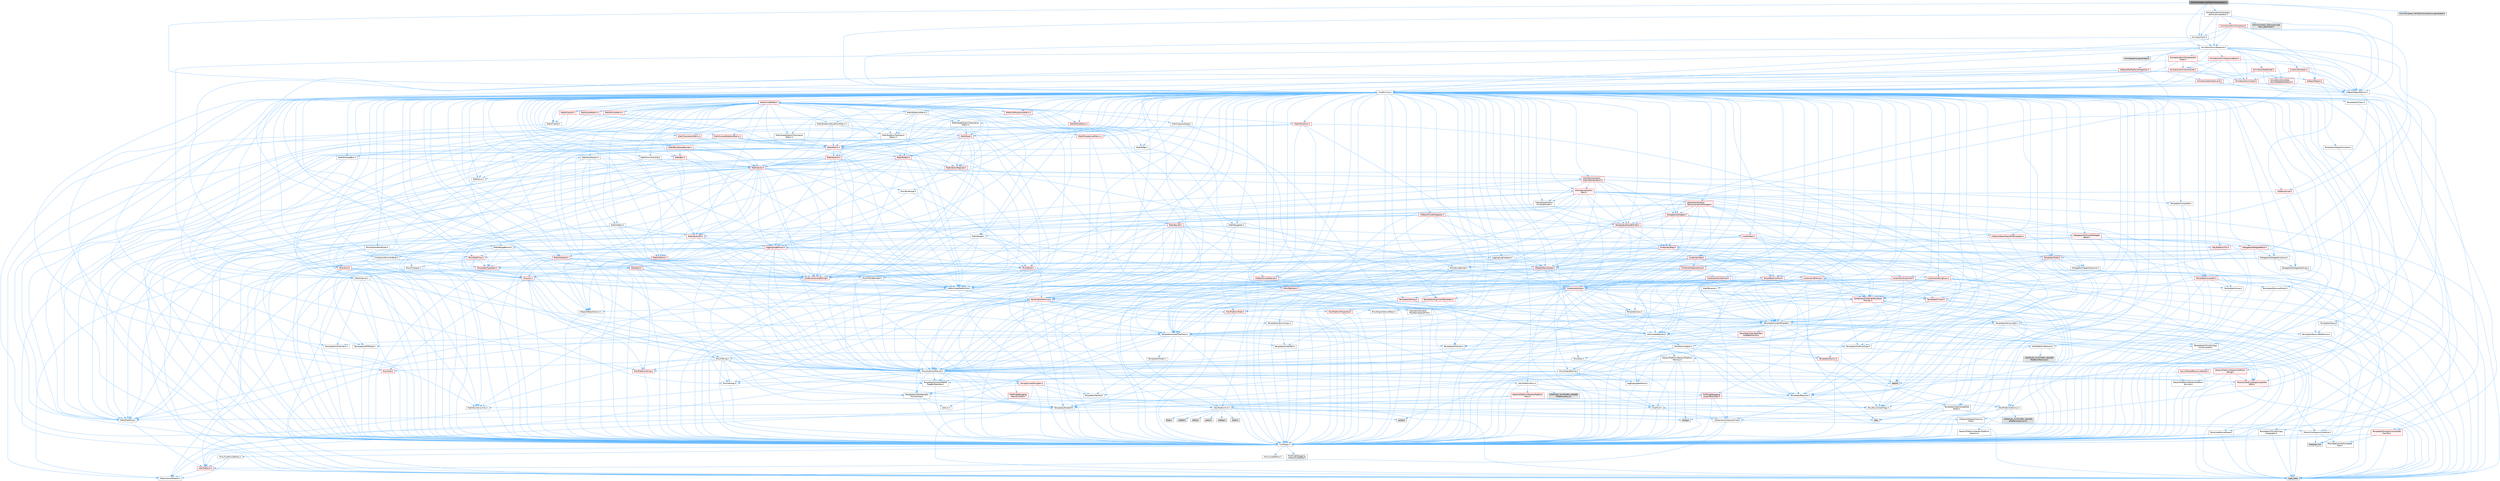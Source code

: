 digraph "AnimCompress_PerTrackCompression.h"
{
 // INTERACTIVE_SVG=YES
 // LATEX_PDF_SIZE
  bgcolor="transparent";
  edge [fontname=Helvetica,fontsize=10,labelfontname=Helvetica,labelfontsize=10];
  node [fontname=Helvetica,fontsize=10,shape=box,height=0.2,width=0.4];
  Node1 [id="Node000001",label="AnimCompress_PerTrackCompression.h",height=0.2,width=0.4,color="gray40", fillcolor="grey60", style="filled", fontcolor="black",tooltip=" "];
  Node1 -> Node2 [id="edge1_Node000001_Node000002",color="steelblue1",style="solid",tooltip=" "];
  Node2 [id="Node000002",label="CoreMinimal.h",height=0.2,width=0.4,color="grey40", fillcolor="white", style="filled",URL="$d7/d67/CoreMinimal_8h.html",tooltip=" "];
  Node2 -> Node3 [id="edge2_Node000002_Node000003",color="steelblue1",style="solid",tooltip=" "];
  Node3 [id="Node000003",label="CoreTypes.h",height=0.2,width=0.4,color="grey40", fillcolor="white", style="filled",URL="$dc/dec/CoreTypes_8h.html",tooltip=" "];
  Node3 -> Node4 [id="edge3_Node000003_Node000004",color="steelblue1",style="solid",tooltip=" "];
  Node4 [id="Node000004",label="HAL/Platform.h",height=0.2,width=0.4,color="red", fillcolor="#FFF0F0", style="filled",URL="$d9/dd0/Platform_8h.html",tooltip=" "];
  Node4 -> Node7 [id="edge4_Node000004_Node000007",color="steelblue1",style="solid",tooltip=" "];
  Node7 [id="Node000007",label="type_traits",height=0.2,width=0.4,color="grey60", fillcolor="#E0E0E0", style="filled",tooltip=" "];
  Node4 -> Node8 [id="edge5_Node000004_Node000008",color="steelblue1",style="solid",tooltip=" "];
  Node8 [id="Node000008",label="PreprocessorHelpers.h",height=0.2,width=0.4,color="grey40", fillcolor="white", style="filled",URL="$db/ddb/PreprocessorHelpers_8h.html",tooltip=" "];
  Node3 -> Node14 [id="edge6_Node000003_Node000014",color="steelblue1",style="solid",tooltip=" "];
  Node14 [id="Node000014",label="ProfilingDebugging\l/UMemoryDefines.h",height=0.2,width=0.4,color="grey40", fillcolor="white", style="filled",URL="$d2/da2/UMemoryDefines_8h.html",tooltip=" "];
  Node3 -> Node15 [id="edge7_Node000003_Node000015",color="steelblue1",style="solid",tooltip=" "];
  Node15 [id="Node000015",label="Misc/CoreMiscDefines.h",height=0.2,width=0.4,color="grey40", fillcolor="white", style="filled",URL="$da/d38/CoreMiscDefines_8h.html",tooltip=" "];
  Node15 -> Node4 [id="edge8_Node000015_Node000004",color="steelblue1",style="solid",tooltip=" "];
  Node15 -> Node8 [id="edge9_Node000015_Node000008",color="steelblue1",style="solid",tooltip=" "];
  Node3 -> Node16 [id="edge10_Node000003_Node000016",color="steelblue1",style="solid",tooltip=" "];
  Node16 [id="Node000016",label="Misc/CoreDefines.h",height=0.2,width=0.4,color="grey40", fillcolor="white", style="filled",URL="$d3/dd2/CoreDefines_8h.html",tooltip=" "];
  Node2 -> Node17 [id="edge11_Node000002_Node000017",color="steelblue1",style="solid",tooltip=" "];
  Node17 [id="Node000017",label="CoreFwd.h",height=0.2,width=0.4,color="grey40", fillcolor="white", style="filled",URL="$d1/d1e/CoreFwd_8h.html",tooltip=" "];
  Node17 -> Node3 [id="edge12_Node000017_Node000003",color="steelblue1",style="solid",tooltip=" "];
  Node17 -> Node18 [id="edge13_Node000017_Node000018",color="steelblue1",style="solid",tooltip=" "];
  Node18 [id="Node000018",label="Containers/ContainersFwd.h",height=0.2,width=0.4,color="grey40", fillcolor="white", style="filled",URL="$d4/d0a/ContainersFwd_8h.html",tooltip=" "];
  Node18 -> Node4 [id="edge14_Node000018_Node000004",color="steelblue1",style="solid",tooltip=" "];
  Node18 -> Node3 [id="edge15_Node000018_Node000003",color="steelblue1",style="solid",tooltip=" "];
  Node18 -> Node19 [id="edge16_Node000018_Node000019",color="steelblue1",style="solid",tooltip=" "];
  Node19 [id="Node000019",label="Traits/IsContiguousContainer.h",height=0.2,width=0.4,color="grey40", fillcolor="white", style="filled",URL="$d5/d3c/IsContiguousContainer_8h.html",tooltip=" "];
  Node19 -> Node3 [id="edge17_Node000019_Node000003",color="steelblue1",style="solid",tooltip=" "];
  Node19 -> Node20 [id="edge18_Node000019_Node000020",color="steelblue1",style="solid",tooltip=" "];
  Node20 [id="Node000020",label="Misc/StaticAssertComplete\lType.h",height=0.2,width=0.4,color="grey40", fillcolor="white", style="filled",URL="$d5/d4e/StaticAssertCompleteType_8h.html",tooltip=" "];
  Node19 -> Node21 [id="edge19_Node000019_Node000021",color="steelblue1",style="solid",tooltip=" "];
  Node21 [id="Node000021",label="initializer_list",height=0.2,width=0.4,color="grey60", fillcolor="#E0E0E0", style="filled",tooltip=" "];
  Node17 -> Node22 [id="edge20_Node000017_Node000022",color="steelblue1",style="solid",tooltip=" "];
  Node22 [id="Node000022",label="Math/MathFwd.h",height=0.2,width=0.4,color="grey40", fillcolor="white", style="filled",URL="$d2/d10/MathFwd_8h.html",tooltip=" "];
  Node22 -> Node4 [id="edge21_Node000022_Node000004",color="steelblue1",style="solid",tooltip=" "];
  Node17 -> Node23 [id="edge22_Node000017_Node000023",color="steelblue1",style="solid",tooltip=" "];
  Node23 [id="Node000023",label="UObject/UObjectHierarchy\lFwd.h",height=0.2,width=0.4,color="grey40", fillcolor="white", style="filled",URL="$d3/d13/UObjectHierarchyFwd_8h.html",tooltip=" "];
  Node2 -> Node23 [id="edge23_Node000002_Node000023",color="steelblue1",style="solid",tooltip=" "];
  Node2 -> Node18 [id="edge24_Node000002_Node000018",color="steelblue1",style="solid",tooltip=" "];
  Node2 -> Node24 [id="edge25_Node000002_Node000024",color="steelblue1",style="solid",tooltip=" "];
  Node24 [id="Node000024",label="Misc/VarArgs.h",height=0.2,width=0.4,color="grey40", fillcolor="white", style="filled",URL="$d5/d6f/VarArgs_8h.html",tooltip=" "];
  Node24 -> Node3 [id="edge26_Node000024_Node000003",color="steelblue1",style="solid",tooltip=" "];
  Node2 -> Node25 [id="edge27_Node000002_Node000025",color="steelblue1",style="solid",tooltip=" "];
  Node25 [id="Node000025",label="Logging/LogVerbosity.h",height=0.2,width=0.4,color="grey40", fillcolor="white", style="filled",URL="$d2/d8f/LogVerbosity_8h.html",tooltip=" "];
  Node25 -> Node3 [id="edge28_Node000025_Node000003",color="steelblue1",style="solid",tooltip=" "];
  Node2 -> Node26 [id="edge29_Node000002_Node000026",color="steelblue1",style="solid",tooltip=" "];
  Node26 [id="Node000026",label="Misc/OutputDevice.h",height=0.2,width=0.4,color="grey40", fillcolor="white", style="filled",URL="$d7/d32/OutputDevice_8h.html",tooltip=" "];
  Node26 -> Node17 [id="edge30_Node000026_Node000017",color="steelblue1",style="solid",tooltip=" "];
  Node26 -> Node3 [id="edge31_Node000026_Node000003",color="steelblue1",style="solid",tooltip=" "];
  Node26 -> Node25 [id="edge32_Node000026_Node000025",color="steelblue1",style="solid",tooltip=" "];
  Node26 -> Node24 [id="edge33_Node000026_Node000024",color="steelblue1",style="solid",tooltip=" "];
  Node26 -> Node27 [id="edge34_Node000026_Node000027",color="steelblue1",style="solid",tooltip=" "];
  Node27 [id="Node000027",label="Templates/IsArrayOrRefOf\lTypeByPredicate.h",height=0.2,width=0.4,color="grey40", fillcolor="white", style="filled",URL="$d6/da1/IsArrayOrRefOfTypeByPredicate_8h.html",tooltip=" "];
  Node27 -> Node3 [id="edge35_Node000027_Node000003",color="steelblue1",style="solid",tooltip=" "];
  Node26 -> Node28 [id="edge36_Node000026_Node000028",color="steelblue1",style="solid",tooltip=" "];
  Node28 [id="Node000028",label="Templates/IsValidVariadic\lFunctionArg.h",height=0.2,width=0.4,color="grey40", fillcolor="white", style="filled",URL="$d0/dc8/IsValidVariadicFunctionArg_8h.html",tooltip=" "];
  Node28 -> Node3 [id="edge37_Node000028_Node000003",color="steelblue1",style="solid",tooltip=" "];
  Node28 -> Node29 [id="edge38_Node000028_Node000029",color="steelblue1",style="solid",tooltip=" "];
  Node29 [id="Node000029",label="IsEnum.h",height=0.2,width=0.4,color="grey40", fillcolor="white", style="filled",URL="$d4/de5/IsEnum_8h.html",tooltip=" "];
  Node28 -> Node7 [id="edge39_Node000028_Node000007",color="steelblue1",style="solid",tooltip=" "];
  Node26 -> Node30 [id="edge40_Node000026_Node000030",color="steelblue1",style="solid",tooltip=" "];
  Node30 [id="Node000030",label="Traits/IsCharEncodingCompatible\lWith.h",height=0.2,width=0.4,color="red", fillcolor="#FFF0F0", style="filled",URL="$df/dd1/IsCharEncodingCompatibleWith_8h.html",tooltip=" "];
  Node30 -> Node7 [id="edge41_Node000030_Node000007",color="steelblue1",style="solid",tooltip=" "];
  Node2 -> Node32 [id="edge42_Node000002_Node000032",color="steelblue1",style="solid",tooltip=" "];
  Node32 [id="Node000032",label="HAL/PlatformCrt.h",height=0.2,width=0.4,color="grey40", fillcolor="white", style="filled",URL="$d8/d75/PlatformCrt_8h.html",tooltip=" "];
  Node32 -> Node33 [id="edge43_Node000032_Node000033",color="steelblue1",style="solid",tooltip=" "];
  Node33 [id="Node000033",label="new",height=0.2,width=0.4,color="grey60", fillcolor="#E0E0E0", style="filled",tooltip=" "];
  Node32 -> Node34 [id="edge44_Node000032_Node000034",color="steelblue1",style="solid",tooltip=" "];
  Node34 [id="Node000034",label="wchar.h",height=0.2,width=0.4,color="grey60", fillcolor="#E0E0E0", style="filled",tooltip=" "];
  Node32 -> Node35 [id="edge45_Node000032_Node000035",color="steelblue1",style="solid",tooltip=" "];
  Node35 [id="Node000035",label="stddef.h",height=0.2,width=0.4,color="grey60", fillcolor="#E0E0E0", style="filled",tooltip=" "];
  Node32 -> Node36 [id="edge46_Node000032_Node000036",color="steelblue1",style="solid",tooltip=" "];
  Node36 [id="Node000036",label="stdlib.h",height=0.2,width=0.4,color="grey60", fillcolor="#E0E0E0", style="filled",tooltip=" "];
  Node32 -> Node37 [id="edge47_Node000032_Node000037",color="steelblue1",style="solid",tooltip=" "];
  Node37 [id="Node000037",label="stdio.h",height=0.2,width=0.4,color="grey60", fillcolor="#E0E0E0", style="filled",tooltip=" "];
  Node32 -> Node38 [id="edge48_Node000032_Node000038",color="steelblue1",style="solid",tooltip=" "];
  Node38 [id="Node000038",label="stdarg.h",height=0.2,width=0.4,color="grey60", fillcolor="#E0E0E0", style="filled",tooltip=" "];
  Node32 -> Node39 [id="edge49_Node000032_Node000039",color="steelblue1",style="solid",tooltip=" "];
  Node39 [id="Node000039",label="math.h",height=0.2,width=0.4,color="grey60", fillcolor="#E0E0E0", style="filled",tooltip=" "];
  Node32 -> Node40 [id="edge50_Node000032_Node000040",color="steelblue1",style="solid",tooltip=" "];
  Node40 [id="Node000040",label="float.h",height=0.2,width=0.4,color="grey60", fillcolor="#E0E0E0", style="filled",tooltip=" "];
  Node32 -> Node41 [id="edge51_Node000032_Node000041",color="steelblue1",style="solid",tooltip=" "];
  Node41 [id="Node000041",label="string.h",height=0.2,width=0.4,color="grey60", fillcolor="#E0E0E0", style="filled",tooltip=" "];
  Node2 -> Node42 [id="edge52_Node000002_Node000042",color="steelblue1",style="solid",tooltip=" "];
  Node42 [id="Node000042",label="HAL/PlatformMisc.h",height=0.2,width=0.4,color="grey40", fillcolor="white", style="filled",URL="$d0/df5/PlatformMisc_8h.html",tooltip=" "];
  Node42 -> Node3 [id="edge53_Node000042_Node000003",color="steelblue1",style="solid",tooltip=" "];
  Node42 -> Node43 [id="edge54_Node000042_Node000043",color="steelblue1",style="solid",tooltip=" "];
  Node43 [id="Node000043",label="GenericPlatform/GenericPlatform\lMisc.h",height=0.2,width=0.4,color="red", fillcolor="#FFF0F0", style="filled",URL="$db/d9a/GenericPlatformMisc_8h.html",tooltip=" "];
  Node43 -> Node17 [id="edge55_Node000043_Node000017",color="steelblue1",style="solid",tooltip=" "];
  Node43 -> Node3 [id="edge56_Node000043_Node000003",color="steelblue1",style="solid",tooltip=" "];
  Node43 -> Node32 [id="edge57_Node000043_Node000032",color="steelblue1",style="solid",tooltip=" "];
  Node43 -> Node47 [id="edge58_Node000043_Node000047",color="steelblue1",style="solid",tooltip=" "];
  Node47 [id="Node000047",label="Math/NumericLimits.h",height=0.2,width=0.4,color="grey40", fillcolor="white", style="filled",URL="$df/d1b/NumericLimits_8h.html",tooltip=" "];
  Node47 -> Node3 [id="edge59_Node000047_Node000003",color="steelblue1",style="solid",tooltip=" "];
  Node43 -> Node49 [id="edge60_Node000043_Node000049",color="steelblue1",style="solid",tooltip=" "];
  Node49 [id="Node000049",label="Misc/EnumClassFlags.h",height=0.2,width=0.4,color="grey40", fillcolor="white", style="filled",URL="$d8/de7/EnumClassFlags_8h.html",tooltip=" "];
  Node42 -> Node52 [id="edge61_Node000042_Node000052",color="steelblue1",style="solid",tooltip=" "];
  Node52 [id="Node000052",label="COMPILED_PLATFORM_HEADER\l(PlatformMisc.h)",height=0.2,width=0.4,color="grey60", fillcolor="#E0E0E0", style="filled",tooltip=" "];
  Node42 -> Node53 [id="edge62_Node000042_Node000053",color="steelblue1",style="solid",tooltip=" "];
  Node53 [id="Node000053",label="ProfilingDebugging\l/CpuProfilerTrace.h",height=0.2,width=0.4,color="red", fillcolor="#FFF0F0", style="filled",URL="$da/dcb/CpuProfilerTrace_8h.html",tooltip=" "];
  Node53 -> Node3 [id="edge63_Node000053_Node000003",color="steelblue1",style="solid",tooltip=" "];
  Node53 -> Node18 [id="edge64_Node000053_Node000018",color="steelblue1",style="solid",tooltip=" "];
  Node53 -> Node54 [id="edge65_Node000053_Node000054",color="steelblue1",style="solid",tooltip=" "];
  Node54 [id="Node000054",label="HAL/PlatformAtomics.h",height=0.2,width=0.4,color="grey40", fillcolor="white", style="filled",URL="$d3/d36/PlatformAtomics_8h.html",tooltip=" "];
  Node54 -> Node3 [id="edge66_Node000054_Node000003",color="steelblue1",style="solid",tooltip=" "];
  Node54 -> Node55 [id="edge67_Node000054_Node000055",color="steelblue1",style="solid",tooltip=" "];
  Node55 [id="Node000055",label="GenericPlatform/GenericPlatform\lAtomics.h",height=0.2,width=0.4,color="grey40", fillcolor="white", style="filled",URL="$da/d72/GenericPlatformAtomics_8h.html",tooltip=" "];
  Node55 -> Node3 [id="edge68_Node000055_Node000003",color="steelblue1",style="solid",tooltip=" "];
  Node54 -> Node56 [id="edge69_Node000054_Node000056",color="steelblue1",style="solid",tooltip=" "];
  Node56 [id="Node000056",label="COMPILED_PLATFORM_HEADER\l(PlatformAtomics.h)",height=0.2,width=0.4,color="grey60", fillcolor="#E0E0E0", style="filled",tooltip=" "];
  Node53 -> Node8 [id="edge70_Node000053_Node000008",color="steelblue1",style="solid",tooltip=" "];
  Node2 -> Node61 [id="edge71_Node000002_Node000061",color="steelblue1",style="solid",tooltip=" "];
  Node61 [id="Node000061",label="Misc/AssertionMacros.h",height=0.2,width=0.4,color="grey40", fillcolor="white", style="filled",URL="$d0/dfa/AssertionMacros_8h.html",tooltip=" "];
  Node61 -> Node3 [id="edge72_Node000061_Node000003",color="steelblue1",style="solid",tooltip=" "];
  Node61 -> Node4 [id="edge73_Node000061_Node000004",color="steelblue1",style="solid",tooltip=" "];
  Node61 -> Node42 [id="edge74_Node000061_Node000042",color="steelblue1",style="solid",tooltip=" "];
  Node61 -> Node8 [id="edge75_Node000061_Node000008",color="steelblue1",style="solid",tooltip=" "];
  Node61 -> Node62 [id="edge76_Node000061_Node000062",color="steelblue1",style="solid",tooltip=" "];
  Node62 [id="Node000062",label="Templates/EnableIf.h",height=0.2,width=0.4,color="grey40", fillcolor="white", style="filled",URL="$d7/d60/EnableIf_8h.html",tooltip=" "];
  Node62 -> Node3 [id="edge77_Node000062_Node000003",color="steelblue1",style="solid",tooltip=" "];
  Node61 -> Node27 [id="edge78_Node000061_Node000027",color="steelblue1",style="solid",tooltip=" "];
  Node61 -> Node28 [id="edge79_Node000061_Node000028",color="steelblue1",style="solid",tooltip=" "];
  Node61 -> Node30 [id="edge80_Node000061_Node000030",color="steelblue1",style="solid",tooltip=" "];
  Node61 -> Node24 [id="edge81_Node000061_Node000024",color="steelblue1",style="solid",tooltip=" "];
  Node61 -> Node63 [id="edge82_Node000061_Node000063",color="steelblue1",style="solid",tooltip=" "];
  Node63 [id="Node000063",label="String/FormatStringSan.h",height=0.2,width=0.4,color="red", fillcolor="#FFF0F0", style="filled",URL="$d3/d8b/FormatStringSan_8h.html",tooltip=" "];
  Node63 -> Node7 [id="edge83_Node000063_Node000007",color="steelblue1",style="solid",tooltip=" "];
  Node63 -> Node3 [id="edge84_Node000063_Node000003",color="steelblue1",style="solid",tooltip=" "];
  Node63 -> Node64 [id="edge85_Node000063_Node000064",color="steelblue1",style="solid",tooltip=" "];
  Node64 [id="Node000064",label="Templates/Requires.h",height=0.2,width=0.4,color="grey40", fillcolor="white", style="filled",URL="$dc/d96/Requires_8h.html",tooltip=" "];
  Node64 -> Node62 [id="edge86_Node000064_Node000062",color="steelblue1",style="solid",tooltip=" "];
  Node64 -> Node7 [id="edge87_Node000064_Node000007",color="steelblue1",style="solid",tooltip=" "];
  Node63 -> Node65 [id="edge88_Node000063_Node000065",color="steelblue1",style="solid",tooltip=" "];
  Node65 [id="Node000065",label="Templates/Identity.h",height=0.2,width=0.4,color="grey40", fillcolor="white", style="filled",URL="$d0/dd5/Identity_8h.html",tooltip=" "];
  Node63 -> Node28 [id="edge89_Node000063_Node000028",color="steelblue1",style="solid",tooltip=" "];
  Node63 -> Node18 [id="edge90_Node000063_Node000018",color="steelblue1",style="solid",tooltip=" "];
  Node61 -> Node69 [id="edge91_Node000061_Node000069",color="steelblue1",style="solid",tooltip=" "];
  Node69 [id="Node000069",label="atomic",height=0.2,width=0.4,color="grey60", fillcolor="#E0E0E0", style="filled",tooltip=" "];
  Node2 -> Node70 [id="edge92_Node000002_Node000070",color="steelblue1",style="solid",tooltip=" "];
  Node70 [id="Node000070",label="Templates/IsPointer.h",height=0.2,width=0.4,color="grey40", fillcolor="white", style="filled",URL="$d7/d05/IsPointer_8h.html",tooltip=" "];
  Node70 -> Node3 [id="edge93_Node000070_Node000003",color="steelblue1",style="solid",tooltip=" "];
  Node2 -> Node71 [id="edge94_Node000002_Node000071",color="steelblue1",style="solid",tooltip=" "];
  Node71 [id="Node000071",label="HAL/PlatformMemory.h",height=0.2,width=0.4,color="grey40", fillcolor="white", style="filled",URL="$de/d68/PlatformMemory_8h.html",tooltip=" "];
  Node71 -> Node3 [id="edge95_Node000071_Node000003",color="steelblue1",style="solid",tooltip=" "];
  Node71 -> Node72 [id="edge96_Node000071_Node000072",color="steelblue1",style="solid",tooltip=" "];
  Node72 [id="Node000072",label="GenericPlatform/GenericPlatform\lMemory.h",height=0.2,width=0.4,color="grey40", fillcolor="white", style="filled",URL="$dd/d22/GenericPlatformMemory_8h.html",tooltip=" "];
  Node72 -> Node17 [id="edge97_Node000072_Node000017",color="steelblue1",style="solid",tooltip=" "];
  Node72 -> Node3 [id="edge98_Node000072_Node000003",color="steelblue1",style="solid",tooltip=" "];
  Node72 -> Node73 [id="edge99_Node000072_Node000073",color="steelblue1",style="solid",tooltip=" "];
  Node73 [id="Node000073",label="HAL/PlatformString.h",height=0.2,width=0.4,color="red", fillcolor="#FFF0F0", style="filled",URL="$db/db5/PlatformString_8h.html",tooltip=" "];
  Node73 -> Node3 [id="edge100_Node000073_Node000003",color="steelblue1",style="solid",tooltip=" "];
  Node72 -> Node41 [id="edge101_Node000072_Node000041",color="steelblue1",style="solid",tooltip=" "];
  Node72 -> Node34 [id="edge102_Node000072_Node000034",color="steelblue1",style="solid",tooltip=" "];
  Node71 -> Node75 [id="edge103_Node000071_Node000075",color="steelblue1",style="solid",tooltip=" "];
  Node75 [id="Node000075",label="COMPILED_PLATFORM_HEADER\l(PlatformMemory.h)",height=0.2,width=0.4,color="grey60", fillcolor="#E0E0E0", style="filled",tooltip=" "];
  Node2 -> Node54 [id="edge104_Node000002_Node000054",color="steelblue1",style="solid",tooltip=" "];
  Node2 -> Node76 [id="edge105_Node000002_Node000076",color="steelblue1",style="solid",tooltip=" "];
  Node76 [id="Node000076",label="Misc/Exec.h",height=0.2,width=0.4,color="grey40", fillcolor="white", style="filled",URL="$de/ddb/Exec_8h.html",tooltip=" "];
  Node76 -> Node3 [id="edge106_Node000076_Node000003",color="steelblue1",style="solid",tooltip=" "];
  Node76 -> Node61 [id="edge107_Node000076_Node000061",color="steelblue1",style="solid",tooltip=" "];
  Node2 -> Node77 [id="edge108_Node000002_Node000077",color="steelblue1",style="solid",tooltip=" "];
  Node77 [id="Node000077",label="HAL/MemoryBase.h",height=0.2,width=0.4,color="grey40", fillcolor="white", style="filled",URL="$d6/d9f/MemoryBase_8h.html",tooltip=" "];
  Node77 -> Node3 [id="edge109_Node000077_Node000003",color="steelblue1",style="solid",tooltip=" "];
  Node77 -> Node54 [id="edge110_Node000077_Node000054",color="steelblue1",style="solid",tooltip=" "];
  Node77 -> Node32 [id="edge111_Node000077_Node000032",color="steelblue1",style="solid",tooltip=" "];
  Node77 -> Node76 [id="edge112_Node000077_Node000076",color="steelblue1",style="solid",tooltip=" "];
  Node77 -> Node26 [id="edge113_Node000077_Node000026",color="steelblue1",style="solid",tooltip=" "];
  Node77 -> Node78 [id="edge114_Node000077_Node000078",color="steelblue1",style="solid",tooltip=" "];
  Node78 [id="Node000078",label="Templates/Atomic.h",height=0.2,width=0.4,color="red", fillcolor="#FFF0F0", style="filled",URL="$d3/d91/Atomic_8h.html",tooltip=" "];
  Node78 -> Node69 [id="edge115_Node000078_Node000069",color="steelblue1",style="solid",tooltip=" "];
  Node2 -> Node87 [id="edge116_Node000002_Node000087",color="steelblue1",style="solid",tooltip=" "];
  Node87 [id="Node000087",label="HAL/UnrealMemory.h",height=0.2,width=0.4,color="grey40", fillcolor="white", style="filled",URL="$d9/d96/UnrealMemory_8h.html",tooltip=" "];
  Node87 -> Node3 [id="edge117_Node000087_Node000003",color="steelblue1",style="solid",tooltip=" "];
  Node87 -> Node72 [id="edge118_Node000087_Node000072",color="steelblue1",style="solid",tooltip=" "];
  Node87 -> Node77 [id="edge119_Node000087_Node000077",color="steelblue1",style="solid",tooltip=" "];
  Node87 -> Node71 [id="edge120_Node000087_Node000071",color="steelblue1",style="solid",tooltip=" "];
  Node87 -> Node88 [id="edge121_Node000087_Node000088",color="steelblue1",style="solid",tooltip=" "];
  Node88 [id="Node000088",label="ProfilingDebugging\l/MemoryTrace.h",height=0.2,width=0.4,color="red", fillcolor="#FFF0F0", style="filled",URL="$da/dd7/MemoryTrace_8h.html",tooltip=" "];
  Node88 -> Node4 [id="edge122_Node000088_Node000004",color="steelblue1",style="solid",tooltip=" "];
  Node88 -> Node49 [id="edge123_Node000088_Node000049",color="steelblue1",style="solid",tooltip=" "];
  Node87 -> Node70 [id="edge124_Node000087_Node000070",color="steelblue1",style="solid",tooltip=" "];
  Node2 -> Node89 [id="edge125_Node000002_Node000089",color="steelblue1",style="solid",tooltip=" "];
  Node89 [id="Node000089",label="Templates/IsArithmetic.h",height=0.2,width=0.4,color="grey40", fillcolor="white", style="filled",URL="$d2/d5d/IsArithmetic_8h.html",tooltip=" "];
  Node89 -> Node3 [id="edge126_Node000089_Node000003",color="steelblue1",style="solid",tooltip=" "];
  Node2 -> Node83 [id="edge127_Node000002_Node000083",color="steelblue1",style="solid",tooltip=" "];
  Node83 [id="Node000083",label="Templates/AndOrNot.h",height=0.2,width=0.4,color="grey40", fillcolor="white", style="filled",URL="$db/d0a/AndOrNot_8h.html",tooltip=" "];
  Node83 -> Node3 [id="edge128_Node000083_Node000003",color="steelblue1",style="solid",tooltip=" "];
  Node2 -> Node90 [id="edge129_Node000002_Node000090",color="steelblue1",style="solid",tooltip=" "];
  Node90 [id="Node000090",label="Templates/IsPODType.h",height=0.2,width=0.4,color="grey40", fillcolor="white", style="filled",URL="$d7/db1/IsPODType_8h.html",tooltip=" "];
  Node90 -> Node3 [id="edge130_Node000090_Node000003",color="steelblue1",style="solid",tooltip=" "];
  Node2 -> Node91 [id="edge131_Node000002_Node000091",color="steelblue1",style="solid",tooltip=" "];
  Node91 [id="Node000091",label="Templates/IsUECoreType.h",height=0.2,width=0.4,color="grey40", fillcolor="white", style="filled",URL="$d1/db8/IsUECoreType_8h.html",tooltip=" "];
  Node91 -> Node3 [id="edge132_Node000091_Node000003",color="steelblue1",style="solid",tooltip=" "];
  Node91 -> Node7 [id="edge133_Node000091_Node000007",color="steelblue1",style="solid",tooltip=" "];
  Node2 -> Node84 [id="edge134_Node000002_Node000084",color="steelblue1",style="solid",tooltip=" "];
  Node84 [id="Node000084",label="Templates/IsTriviallyCopy\lConstructible.h",height=0.2,width=0.4,color="grey40", fillcolor="white", style="filled",URL="$d3/d78/IsTriviallyCopyConstructible_8h.html",tooltip=" "];
  Node84 -> Node3 [id="edge135_Node000084_Node000003",color="steelblue1",style="solid",tooltip=" "];
  Node84 -> Node7 [id="edge136_Node000084_Node000007",color="steelblue1",style="solid",tooltip=" "];
  Node2 -> Node92 [id="edge137_Node000002_Node000092",color="steelblue1",style="solid",tooltip=" "];
  Node92 [id="Node000092",label="Templates/UnrealTypeTraits.h",height=0.2,width=0.4,color="grey40", fillcolor="white", style="filled",URL="$d2/d2d/UnrealTypeTraits_8h.html",tooltip=" "];
  Node92 -> Node3 [id="edge138_Node000092_Node000003",color="steelblue1",style="solid",tooltip=" "];
  Node92 -> Node70 [id="edge139_Node000092_Node000070",color="steelblue1",style="solid",tooltip=" "];
  Node92 -> Node61 [id="edge140_Node000092_Node000061",color="steelblue1",style="solid",tooltip=" "];
  Node92 -> Node83 [id="edge141_Node000092_Node000083",color="steelblue1",style="solid",tooltip=" "];
  Node92 -> Node62 [id="edge142_Node000092_Node000062",color="steelblue1",style="solid",tooltip=" "];
  Node92 -> Node89 [id="edge143_Node000092_Node000089",color="steelblue1",style="solid",tooltip=" "];
  Node92 -> Node29 [id="edge144_Node000092_Node000029",color="steelblue1",style="solid",tooltip=" "];
  Node92 -> Node93 [id="edge145_Node000092_Node000093",color="steelblue1",style="solid",tooltip=" "];
  Node93 [id="Node000093",label="Templates/Models.h",height=0.2,width=0.4,color="grey40", fillcolor="white", style="filled",URL="$d3/d0c/Models_8h.html",tooltip=" "];
  Node93 -> Node65 [id="edge146_Node000093_Node000065",color="steelblue1",style="solid",tooltip=" "];
  Node92 -> Node90 [id="edge147_Node000092_Node000090",color="steelblue1",style="solid",tooltip=" "];
  Node92 -> Node91 [id="edge148_Node000092_Node000091",color="steelblue1",style="solid",tooltip=" "];
  Node92 -> Node84 [id="edge149_Node000092_Node000084",color="steelblue1",style="solid",tooltip=" "];
  Node2 -> Node62 [id="edge150_Node000002_Node000062",color="steelblue1",style="solid",tooltip=" "];
  Node2 -> Node94 [id="edge151_Node000002_Node000094",color="steelblue1",style="solid",tooltip=" "];
  Node94 [id="Node000094",label="Templates/RemoveReference.h",height=0.2,width=0.4,color="grey40", fillcolor="white", style="filled",URL="$da/dbe/RemoveReference_8h.html",tooltip=" "];
  Node94 -> Node3 [id="edge152_Node000094_Node000003",color="steelblue1",style="solid",tooltip=" "];
  Node2 -> Node95 [id="edge153_Node000002_Node000095",color="steelblue1",style="solid",tooltip=" "];
  Node95 [id="Node000095",label="Templates/IntegralConstant.h",height=0.2,width=0.4,color="grey40", fillcolor="white", style="filled",URL="$db/d1b/IntegralConstant_8h.html",tooltip=" "];
  Node95 -> Node3 [id="edge154_Node000095_Node000003",color="steelblue1",style="solid",tooltip=" "];
  Node2 -> Node96 [id="edge155_Node000002_Node000096",color="steelblue1",style="solid",tooltip=" "];
  Node96 [id="Node000096",label="Templates/IsClass.h",height=0.2,width=0.4,color="grey40", fillcolor="white", style="filled",URL="$db/dcb/IsClass_8h.html",tooltip=" "];
  Node96 -> Node3 [id="edge156_Node000096_Node000003",color="steelblue1",style="solid",tooltip=" "];
  Node2 -> Node97 [id="edge157_Node000002_Node000097",color="steelblue1",style="solid",tooltip=" "];
  Node97 [id="Node000097",label="Templates/TypeCompatible\lBytes.h",height=0.2,width=0.4,color="grey40", fillcolor="white", style="filled",URL="$df/d0a/TypeCompatibleBytes_8h.html",tooltip=" "];
  Node97 -> Node3 [id="edge158_Node000097_Node000003",color="steelblue1",style="solid",tooltip=" "];
  Node97 -> Node41 [id="edge159_Node000097_Node000041",color="steelblue1",style="solid",tooltip=" "];
  Node97 -> Node33 [id="edge160_Node000097_Node000033",color="steelblue1",style="solid",tooltip=" "];
  Node97 -> Node7 [id="edge161_Node000097_Node000007",color="steelblue1",style="solid",tooltip=" "];
  Node2 -> Node19 [id="edge162_Node000002_Node000019",color="steelblue1",style="solid",tooltip=" "];
  Node2 -> Node98 [id="edge163_Node000002_Node000098",color="steelblue1",style="solid",tooltip=" "];
  Node98 [id="Node000098",label="Templates/UnrealTemplate.h",height=0.2,width=0.4,color="grey40", fillcolor="white", style="filled",URL="$d4/d24/UnrealTemplate_8h.html",tooltip=" "];
  Node98 -> Node3 [id="edge164_Node000098_Node000003",color="steelblue1",style="solid",tooltip=" "];
  Node98 -> Node70 [id="edge165_Node000098_Node000070",color="steelblue1",style="solid",tooltip=" "];
  Node98 -> Node87 [id="edge166_Node000098_Node000087",color="steelblue1",style="solid",tooltip=" "];
  Node98 -> Node99 [id="edge167_Node000098_Node000099",color="steelblue1",style="solid",tooltip=" "];
  Node99 [id="Node000099",label="Templates/CopyQualifiers\lAndRefsFromTo.h",height=0.2,width=0.4,color="red", fillcolor="#FFF0F0", style="filled",URL="$d3/db3/CopyQualifiersAndRefsFromTo_8h.html",tooltip=" "];
  Node98 -> Node92 [id="edge168_Node000098_Node000092",color="steelblue1",style="solid",tooltip=" "];
  Node98 -> Node94 [id="edge169_Node000098_Node000094",color="steelblue1",style="solid",tooltip=" "];
  Node98 -> Node64 [id="edge170_Node000098_Node000064",color="steelblue1",style="solid",tooltip=" "];
  Node98 -> Node97 [id="edge171_Node000098_Node000097",color="steelblue1",style="solid",tooltip=" "];
  Node98 -> Node65 [id="edge172_Node000098_Node000065",color="steelblue1",style="solid",tooltip=" "];
  Node98 -> Node19 [id="edge173_Node000098_Node000019",color="steelblue1",style="solid",tooltip=" "];
  Node98 -> Node101 [id="edge174_Node000098_Node000101",color="steelblue1",style="solid",tooltip=" "];
  Node101 [id="Node000101",label="Traits/UseBitwiseSwap.h",height=0.2,width=0.4,color="grey40", fillcolor="white", style="filled",URL="$db/df3/UseBitwiseSwap_8h.html",tooltip=" "];
  Node101 -> Node3 [id="edge175_Node000101_Node000003",color="steelblue1",style="solid",tooltip=" "];
  Node101 -> Node7 [id="edge176_Node000101_Node000007",color="steelblue1",style="solid",tooltip=" "];
  Node98 -> Node7 [id="edge177_Node000098_Node000007",color="steelblue1",style="solid",tooltip=" "];
  Node2 -> Node47 [id="edge178_Node000002_Node000047",color="steelblue1",style="solid",tooltip=" "];
  Node2 -> Node102 [id="edge179_Node000002_Node000102",color="steelblue1",style="solid",tooltip=" "];
  Node102 [id="Node000102",label="HAL/PlatformMath.h",height=0.2,width=0.4,color="red", fillcolor="#FFF0F0", style="filled",URL="$dc/d53/PlatformMath_8h.html",tooltip=" "];
  Node102 -> Node3 [id="edge180_Node000102_Node000003",color="steelblue1",style="solid",tooltip=" "];
  Node2 -> Node85 [id="edge181_Node000002_Node000085",color="steelblue1",style="solid",tooltip=" "];
  Node85 [id="Node000085",label="Templates/IsTriviallyCopy\lAssignable.h",height=0.2,width=0.4,color="grey40", fillcolor="white", style="filled",URL="$d2/df2/IsTriviallyCopyAssignable_8h.html",tooltip=" "];
  Node85 -> Node3 [id="edge182_Node000085_Node000003",color="steelblue1",style="solid",tooltip=" "];
  Node85 -> Node7 [id="edge183_Node000085_Node000007",color="steelblue1",style="solid",tooltip=" "];
  Node2 -> Node110 [id="edge184_Node000002_Node000110",color="steelblue1",style="solid",tooltip=" "];
  Node110 [id="Node000110",label="Templates/MemoryOps.h",height=0.2,width=0.4,color="grey40", fillcolor="white", style="filled",URL="$db/dea/MemoryOps_8h.html",tooltip=" "];
  Node110 -> Node3 [id="edge185_Node000110_Node000003",color="steelblue1",style="solid",tooltip=" "];
  Node110 -> Node87 [id="edge186_Node000110_Node000087",color="steelblue1",style="solid",tooltip=" "];
  Node110 -> Node85 [id="edge187_Node000110_Node000085",color="steelblue1",style="solid",tooltip=" "];
  Node110 -> Node84 [id="edge188_Node000110_Node000084",color="steelblue1",style="solid",tooltip=" "];
  Node110 -> Node64 [id="edge189_Node000110_Node000064",color="steelblue1",style="solid",tooltip=" "];
  Node110 -> Node92 [id="edge190_Node000110_Node000092",color="steelblue1",style="solid",tooltip=" "];
  Node110 -> Node101 [id="edge191_Node000110_Node000101",color="steelblue1",style="solid",tooltip=" "];
  Node110 -> Node33 [id="edge192_Node000110_Node000033",color="steelblue1",style="solid",tooltip=" "];
  Node110 -> Node7 [id="edge193_Node000110_Node000007",color="steelblue1",style="solid",tooltip=" "];
  Node2 -> Node111 [id="edge194_Node000002_Node000111",color="steelblue1",style="solid",tooltip=" "];
  Node111 [id="Node000111",label="Containers/ContainerAllocation\lPolicies.h",height=0.2,width=0.4,color="red", fillcolor="#FFF0F0", style="filled",URL="$d7/dff/ContainerAllocationPolicies_8h.html",tooltip=" "];
  Node111 -> Node3 [id="edge195_Node000111_Node000003",color="steelblue1",style="solid",tooltip=" "];
  Node111 -> Node111 [id="edge196_Node000111_Node000111",color="steelblue1",style="solid",tooltip=" "];
  Node111 -> Node102 [id="edge197_Node000111_Node000102",color="steelblue1",style="solid",tooltip=" "];
  Node111 -> Node87 [id="edge198_Node000111_Node000087",color="steelblue1",style="solid",tooltip=" "];
  Node111 -> Node47 [id="edge199_Node000111_Node000047",color="steelblue1",style="solid",tooltip=" "];
  Node111 -> Node61 [id="edge200_Node000111_Node000061",color="steelblue1",style="solid",tooltip=" "];
  Node111 -> Node110 [id="edge201_Node000111_Node000110",color="steelblue1",style="solid",tooltip=" "];
  Node111 -> Node97 [id="edge202_Node000111_Node000097",color="steelblue1",style="solid",tooltip=" "];
  Node111 -> Node7 [id="edge203_Node000111_Node000007",color="steelblue1",style="solid",tooltip=" "];
  Node2 -> Node114 [id="edge204_Node000002_Node000114",color="steelblue1",style="solid",tooltip=" "];
  Node114 [id="Node000114",label="Templates/IsEnumClass.h",height=0.2,width=0.4,color="grey40", fillcolor="white", style="filled",URL="$d7/d15/IsEnumClass_8h.html",tooltip=" "];
  Node114 -> Node3 [id="edge205_Node000114_Node000003",color="steelblue1",style="solid",tooltip=" "];
  Node114 -> Node83 [id="edge206_Node000114_Node000083",color="steelblue1",style="solid",tooltip=" "];
  Node2 -> Node115 [id="edge207_Node000002_Node000115",color="steelblue1",style="solid",tooltip=" "];
  Node115 [id="Node000115",label="HAL/PlatformProperties.h",height=0.2,width=0.4,color="red", fillcolor="#FFF0F0", style="filled",URL="$d9/db0/PlatformProperties_8h.html",tooltip=" "];
  Node115 -> Node3 [id="edge208_Node000115_Node000003",color="steelblue1",style="solid",tooltip=" "];
  Node2 -> Node118 [id="edge209_Node000002_Node000118",color="steelblue1",style="solid",tooltip=" "];
  Node118 [id="Node000118",label="Misc/EngineVersionBase.h",height=0.2,width=0.4,color="grey40", fillcolor="white", style="filled",URL="$d5/d2b/EngineVersionBase_8h.html",tooltip=" "];
  Node118 -> Node3 [id="edge210_Node000118_Node000003",color="steelblue1",style="solid",tooltip=" "];
  Node2 -> Node119 [id="edge211_Node000002_Node000119",color="steelblue1",style="solid",tooltip=" "];
  Node119 [id="Node000119",label="Internationalization\l/TextNamespaceFwd.h",height=0.2,width=0.4,color="grey40", fillcolor="white", style="filled",URL="$d8/d97/TextNamespaceFwd_8h.html",tooltip=" "];
  Node119 -> Node3 [id="edge212_Node000119_Node000003",color="steelblue1",style="solid",tooltip=" "];
  Node2 -> Node120 [id="edge213_Node000002_Node000120",color="steelblue1",style="solid",tooltip=" "];
  Node120 [id="Node000120",label="Serialization/Archive.h",height=0.2,width=0.4,color="red", fillcolor="#FFF0F0", style="filled",URL="$d7/d3b/Archive_8h.html",tooltip=" "];
  Node120 -> Node17 [id="edge214_Node000120_Node000017",color="steelblue1",style="solid",tooltip=" "];
  Node120 -> Node3 [id="edge215_Node000120_Node000003",color="steelblue1",style="solid",tooltip=" "];
  Node120 -> Node115 [id="edge216_Node000120_Node000115",color="steelblue1",style="solid",tooltip=" "];
  Node120 -> Node119 [id="edge217_Node000120_Node000119",color="steelblue1",style="solid",tooltip=" "];
  Node120 -> Node22 [id="edge218_Node000120_Node000022",color="steelblue1",style="solid",tooltip=" "];
  Node120 -> Node61 [id="edge219_Node000120_Node000061",color="steelblue1",style="solid",tooltip=" "];
  Node120 -> Node118 [id="edge220_Node000120_Node000118",color="steelblue1",style="solid",tooltip=" "];
  Node120 -> Node24 [id="edge221_Node000120_Node000024",color="steelblue1",style="solid",tooltip=" "];
  Node120 -> Node62 [id="edge222_Node000120_Node000062",color="steelblue1",style="solid",tooltip=" "];
  Node120 -> Node27 [id="edge223_Node000120_Node000027",color="steelblue1",style="solid",tooltip=" "];
  Node120 -> Node114 [id="edge224_Node000120_Node000114",color="steelblue1",style="solid",tooltip=" "];
  Node120 -> Node28 [id="edge225_Node000120_Node000028",color="steelblue1",style="solid",tooltip=" "];
  Node120 -> Node98 [id="edge226_Node000120_Node000098",color="steelblue1",style="solid",tooltip=" "];
  Node120 -> Node30 [id="edge227_Node000120_Node000030",color="steelblue1",style="solid",tooltip=" "];
  Node120 -> Node123 [id="edge228_Node000120_Node000123",color="steelblue1",style="solid",tooltip=" "];
  Node123 [id="Node000123",label="UObject/ObjectVersion.h",height=0.2,width=0.4,color="grey40", fillcolor="white", style="filled",URL="$da/d63/ObjectVersion_8h.html",tooltip=" "];
  Node123 -> Node3 [id="edge229_Node000123_Node000003",color="steelblue1",style="solid",tooltip=" "];
  Node2 -> Node124 [id="edge230_Node000002_Node000124",color="steelblue1",style="solid",tooltip=" "];
  Node124 [id="Node000124",label="Templates/Less.h",height=0.2,width=0.4,color="grey40", fillcolor="white", style="filled",URL="$de/dc8/Less_8h.html",tooltip=" "];
  Node124 -> Node3 [id="edge231_Node000124_Node000003",color="steelblue1",style="solid",tooltip=" "];
  Node124 -> Node98 [id="edge232_Node000124_Node000098",color="steelblue1",style="solid",tooltip=" "];
  Node2 -> Node125 [id="edge233_Node000002_Node000125",color="steelblue1",style="solid",tooltip=" "];
  Node125 [id="Node000125",label="Templates/Sorting.h",height=0.2,width=0.4,color="red", fillcolor="#FFF0F0", style="filled",URL="$d3/d9e/Sorting_8h.html",tooltip=" "];
  Node125 -> Node3 [id="edge234_Node000125_Node000003",color="steelblue1",style="solid",tooltip=" "];
  Node125 -> Node102 [id="edge235_Node000125_Node000102",color="steelblue1",style="solid",tooltip=" "];
  Node125 -> Node124 [id="edge236_Node000125_Node000124",color="steelblue1",style="solid",tooltip=" "];
  Node2 -> Node136 [id="edge237_Node000002_Node000136",color="steelblue1",style="solid",tooltip=" "];
  Node136 [id="Node000136",label="Misc/Char.h",height=0.2,width=0.4,color="red", fillcolor="#FFF0F0", style="filled",URL="$d0/d58/Char_8h.html",tooltip=" "];
  Node136 -> Node3 [id="edge238_Node000136_Node000003",color="steelblue1",style="solid",tooltip=" "];
  Node136 -> Node7 [id="edge239_Node000136_Node000007",color="steelblue1",style="solid",tooltip=" "];
  Node2 -> Node139 [id="edge240_Node000002_Node000139",color="steelblue1",style="solid",tooltip=" "];
  Node139 [id="Node000139",label="GenericPlatform/GenericPlatform\lStricmp.h",height=0.2,width=0.4,color="grey40", fillcolor="white", style="filled",URL="$d2/d86/GenericPlatformStricmp_8h.html",tooltip=" "];
  Node139 -> Node3 [id="edge241_Node000139_Node000003",color="steelblue1",style="solid",tooltip=" "];
  Node2 -> Node140 [id="edge242_Node000002_Node000140",color="steelblue1",style="solid",tooltip=" "];
  Node140 [id="Node000140",label="GenericPlatform/GenericPlatform\lString.h",height=0.2,width=0.4,color="red", fillcolor="#FFF0F0", style="filled",URL="$dd/d20/GenericPlatformString_8h.html",tooltip=" "];
  Node140 -> Node3 [id="edge243_Node000140_Node000003",color="steelblue1",style="solid",tooltip=" "];
  Node140 -> Node139 [id="edge244_Node000140_Node000139",color="steelblue1",style="solid",tooltip=" "];
  Node140 -> Node62 [id="edge245_Node000140_Node000062",color="steelblue1",style="solid",tooltip=" "];
  Node140 -> Node30 [id="edge246_Node000140_Node000030",color="steelblue1",style="solid",tooltip=" "];
  Node140 -> Node7 [id="edge247_Node000140_Node000007",color="steelblue1",style="solid",tooltip=" "];
  Node2 -> Node73 [id="edge248_Node000002_Node000073",color="steelblue1",style="solid",tooltip=" "];
  Node2 -> Node143 [id="edge249_Node000002_Node000143",color="steelblue1",style="solid",tooltip=" "];
  Node143 [id="Node000143",label="Misc/CString.h",height=0.2,width=0.4,color="grey40", fillcolor="white", style="filled",URL="$d2/d49/CString_8h.html",tooltip=" "];
  Node143 -> Node3 [id="edge250_Node000143_Node000003",color="steelblue1",style="solid",tooltip=" "];
  Node143 -> Node32 [id="edge251_Node000143_Node000032",color="steelblue1",style="solid",tooltip=" "];
  Node143 -> Node73 [id="edge252_Node000143_Node000073",color="steelblue1",style="solid",tooltip=" "];
  Node143 -> Node61 [id="edge253_Node000143_Node000061",color="steelblue1",style="solid",tooltip=" "];
  Node143 -> Node136 [id="edge254_Node000143_Node000136",color="steelblue1",style="solid",tooltip=" "];
  Node143 -> Node24 [id="edge255_Node000143_Node000024",color="steelblue1",style="solid",tooltip=" "];
  Node143 -> Node27 [id="edge256_Node000143_Node000027",color="steelblue1",style="solid",tooltip=" "];
  Node143 -> Node28 [id="edge257_Node000143_Node000028",color="steelblue1",style="solid",tooltip=" "];
  Node143 -> Node30 [id="edge258_Node000143_Node000030",color="steelblue1",style="solid",tooltip=" "];
  Node2 -> Node144 [id="edge259_Node000002_Node000144",color="steelblue1",style="solid",tooltip=" "];
  Node144 [id="Node000144",label="Misc/Crc.h",height=0.2,width=0.4,color="red", fillcolor="#FFF0F0", style="filled",URL="$d4/dd2/Crc_8h.html",tooltip=" "];
  Node144 -> Node3 [id="edge260_Node000144_Node000003",color="steelblue1",style="solid",tooltip=" "];
  Node144 -> Node73 [id="edge261_Node000144_Node000073",color="steelblue1",style="solid",tooltip=" "];
  Node144 -> Node61 [id="edge262_Node000144_Node000061",color="steelblue1",style="solid",tooltip=" "];
  Node144 -> Node143 [id="edge263_Node000144_Node000143",color="steelblue1",style="solid",tooltip=" "];
  Node144 -> Node136 [id="edge264_Node000144_Node000136",color="steelblue1",style="solid",tooltip=" "];
  Node144 -> Node92 [id="edge265_Node000144_Node000092",color="steelblue1",style="solid",tooltip=" "];
  Node2 -> Node135 [id="edge266_Node000002_Node000135",color="steelblue1",style="solid",tooltip=" "];
  Node135 [id="Node000135",label="Math/UnrealMathUtility.h",height=0.2,width=0.4,color="grey40", fillcolor="white", style="filled",URL="$db/db8/UnrealMathUtility_8h.html",tooltip=" "];
  Node135 -> Node3 [id="edge267_Node000135_Node000003",color="steelblue1",style="solid",tooltip=" "];
  Node135 -> Node61 [id="edge268_Node000135_Node000061",color="steelblue1",style="solid",tooltip=" "];
  Node135 -> Node102 [id="edge269_Node000135_Node000102",color="steelblue1",style="solid",tooltip=" "];
  Node135 -> Node22 [id="edge270_Node000135_Node000022",color="steelblue1",style="solid",tooltip=" "];
  Node135 -> Node65 [id="edge271_Node000135_Node000065",color="steelblue1",style="solid",tooltip=" "];
  Node135 -> Node64 [id="edge272_Node000135_Node000064",color="steelblue1",style="solid",tooltip=" "];
  Node2 -> Node145 [id="edge273_Node000002_Node000145",color="steelblue1",style="solid",tooltip=" "];
  Node145 [id="Node000145",label="Containers/UnrealString.h",height=0.2,width=0.4,color="red", fillcolor="#FFF0F0", style="filled",URL="$d5/dba/UnrealString_8h.html",tooltip=" "];
  Node2 -> Node149 [id="edge274_Node000002_Node000149",color="steelblue1",style="solid",tooltip=" "];
  Node149 [id="Node000149",label="Containers/Array.h",height=0.2,width=0.4,color="red", fillcolor="#FFF0F0", style="filled",URL="$df/dd0/Array_8h.html",tooltip=" "];
  Node149 -> Node3 [id="edge275_Node000149_Node000003",color="steelblue1",style="solid",tooltip=" "];
  Node149 -> Node61 [id="edge276_Node000149_Node000061",color="steelblue1",style="solid",tooltip=" "];
  Node149 -> Node87 [id="edge277_Node000149_Node000087",color="steelblue1",style="solid",tooltip=" "];
  Node149 -> Node92 [id="edge278_Node000149_Node000092",color="steelblue1",style="solid",tooltip=" "];
  Node149 -> Node98 [id="edge279_Node000149_Node000098",color="steelblue1",style="solid",tooltip=" "];
  Node149 -> Node111 [id="edge280_Node000149_Node000111",color="steelblue1",style="solid",tooltip=" "];
  Node149 -> Node120 [id="edge281_Node000149_Node000120",color="steelblue1",style="solid",tooltip=" "];
  Node149 -> Node128 [id="edge282_Node000149_Node000128",color="steelblue1",style="solid",tooltip=" "];
  Node128 [id="Node000128",label="Templates/Invoke.h",height=0.2,width=0.4,color="red", fillcolor="#FFF0F0", style="filled",URL="$d7/deb/Invoke_8h.html",tooltip=" "];
  Node128 -> Node3 [id="edge283_Node000128_Node000003",color="steelblue1",style="solid",tooltip=" "];
  Node128 -> Node98 [id="edge284_Node000128_Node000098",color="steelblue1",style="solid",tooltip=" "];
  Node128 -> Node7 [id="edge285_Node000128_Node000007",color="steelblue1",style="solid",tooltip=" "];
  Node149 -> Node124 [id="edge286_Node000149_Node000124",color="steelblue1",style="solid",tooltip=" "];
  Node149 -> Node64 [id="edge287_Node000149_Node000064",color="steelblue1",style="solid",tooltip=" "];
  Node149 -> Node125 [id="edge288_Node000149_Node000125",color="steelblue1",style="solid",tooltip=" "];
  Node149 -> Node172 [id="edge289_Node000149_Node000172",color="steelblue1",style="solid",tooltip=" "];
  Node172 [id="Node000172",label="Templates/AlignmentTemplates.h",height=0.2,width=0.4,color="red", fillcolor="#FFF0F0", style="filled",URL="$dd/d32/AlignmentTemplates_8h.html",tooltip=" "];
  Node172 -> Node3 [id="edge290_Node000172_Node000003",color="steelblue1",style="solid",tooltip=" "];
  Node172 -> Node70 [id="edge291_Node000172_Node000070",color="steelblue1",style="solid",tooltip=" "];
  Node149 -> Node7 [id="edge292_Node000149_Node000007",color="steelblue1",style="solid",tooltip=" "];
  Node2 -> Node173 [id="edge293_Node000002_Node000173",color="steelblue1",style="solid",tooltip=" "];
  Node173 [id="Node000173",label="Misc/FrameNumber.h",height=0.2,width=0.4,color="grey40", fillcolor="white", style="filled",URL="$dd/dbd/FrameNumber_8h.html",tooltip=" "];
  Node173 -> Node3 [id="edge294_Node000173_Node000003",color="steelblue1",style="solid",tooltip=" "];
  Node173 -> Node47 [id="edge295_Node000173_Node000047",color="steelblue1",style="solid",tooltip=" "];
  Node173 -> Node135 [id="edge296_Node000173_Node000135",color="steelblue1",style="solid",tooltip=" "];
  Node173 -> Node62 [id="edge297_Node000173_Node000062",color="steelblue1",style="solid",tooltip=" "];
  Node173 -> Node92 [id="edge298_Node000173_Node000092",color="steelblue1",style="solid",tooltip=" "];
  Node2 -> Node174 [id="edge299_Node000002_Node000174",color="steelblue1",style="solid",tooltip=" "];
  Node174 [id="Node000174",label="Misc/Timespan.h",height=0.2,width=0.4,color="grey40", fillcolor="white", style="filled",URL="$da/dd9/Timespan_8h.html",tooltip=" "];
  Node174 -> Node3 [id="edge300_Node000174_Node000003",color="steelblue1",style="solid",tooltip=" "];
  Node174 -> Node175 [id="edge301_Node000174_Node000175",color="steelblue1",style="solid",tooltip=" "];
  Node175 [id="Node000175",label="Math/Interval.h",height=0.2,width=0.4,color="grey40", fillcolor="white", style="filled",URL="$d1/d55/Interval_8h.html",tooltip=" "];
  Node175 -> Node3 [id="edge302_Node000175_Node000003",color="steelblue1",style="solid",tooltip=" "];
  Node175 -> Node89 [id="edge303_Node000175_Node000089",color="steelblue1",style="solid",tooltip=" "];
  Node175 -> Node92 [id="edge304_Node000175_Node000092",color="steelblue1",style="solid",tooltip=" "];
  Node175 -> Node47 [id="edge305_Node000175_Node000047",color="steelblue1",style="solid",tooltip=" "];
  Node175 -> Node135 [id="edge306_Node000175_Node000135",color="steelblue1",style="solid",tooltip=" "];
  Node174 -> Node135 [id="edge307_Node000174_Node000135",color="steelblue1",style="solid",tooltip=" "];
  Node174 -> Node61 [id="edge308_Node000174_Node000061",color="steelblue1",style="solid",tooltip=" "];
  Node2 -> Node176 [id="edge309_Node000002_Node000176",color="steelblue1",style="solid",tooltip=" "];
  Node176 [id="Node000176",label="Containers/StringConv.h",height=0.2,width=0.4,color="red", fillcolor="#FFF0F0", style="filled",URL="$d3/ddf/StringConv_8h.html",tooltip=" "];
  Node176 -> Node3 [id="edge310_Node000176_Node000003",color="steelblue1",style="solid",tooltip=" "];
  Node176 -> Node61 [id="edge311_Node000176_Node000061",color="steelblue1",style="solid",tooltip=" "];
  Node176 -> Node111 [id="edge312_Node000176_Node000111",color="steelblue1",style="solid",tooltip=" "];
  Node176 -> Node149 [id="edge313_Node000176_Node000149",color="steelblue1",style="solid",tooltip=" "];
  Node176 -> Node143 [id="edge314_Node000176_Node000143",color="steelblue1",style="solid",tooltip=" "];
  Node176 -> Node177 [id="edge315_Node000176_Node000177",color="steelblue1",style="solid",tooltip=" "];
  Node177 [id="Node000177",label="Templates/IsArray.h",height=0.2,width=0.4,color="grey40", fillcolor="white", style="filled",URL="$d8/d8d/IsArray_8h.html",tooltip=" "];
  Node177 -> Node3 [id="edge316_Node000177_Node000003",color="steelblue1",style="solid",tooltip=" "];
  Node176 -> Node98 [id="edge317_Node000176_Node000098",color="steelblue1",style="solid",tooltip=" "];
  Node176 -> Node92 [id="edge318_Node000176_Node000092",color="steelblue1",style="solid",tooltip=" "];
  Node176 -> Node30 [id="edge319_Node000176_Node000030",color="steelblue1",style="solid",tooltip=" "];
  Node176 -> Node19 [id="edge320_Node000176_Node000019",color="steelblue1",style="solid",tooltip=" "];
  Node176 -> Node7 [id="edge321_Node000176_Node000007",color="steelblue1",style="solid",tooltip=" "];
  Node2 -> Node178 [id="edge322_Node000002_Node000178",color="steelblue1",style="solid",tooltip=" "];
  Node178 [id="Node000178",label="UObject/UnrealNames.h",height=0.2,width=0.4,color="red", fillcolor="#FFF0F0", style="filled",URL="$d8/db1/UnrealNames_8h.html",tooltip=" "];
  Node178 -> Node3 [id="edge323_Node000178_Node000003",color="steelblue1",style="solid",tooltip=" "];
  Node2 -> Node180 [id="edge324_Node000002_Node000180",color="steelblue1",style="solid",tooltip=" "];
  Node180 [id="Node000180",label="UObject/NameTypes.h",height=0.2,width=0.4,color="red", fillcolor="#FFF0F0", style="filled",URL="$d6/d35/NameTypes_8h.html",tooltip=" "];
  Node180 -> Node3 [id="edge325_Node000180_Node000003",color="steelblue1",style="solid",tooltip=" "];
  Node180 -> Node61 [id="edge326_Node000180_Node000061",color="steelblue1",style="solid",tooltip=" "];
  Node180 -> Node87 [id="edge327_Node000180_Node000087",color="steelblue1",style="solid",tooltip=" "];
  Node180 -> Node92 [id="edge328_Node000180_Node000092",color="steelblue1",style="solid",tooltip=" "];
  Node180 -> Node98 [id="edge329_Node000180_Node000098",color="steelblue1",style="solid",tooltip=" "];
  Node180 -> Node145 [id="edge330_Node000180_Node000145",color="steelblue1",style="solid",tooltip=" "];
  Node180 -> Node176 [id="edge331_Node000180_Node000176",color="steelblue1",style="solid",tooltip=" "];
  Node180 -> Node178 [id="edge332_Node000180_Node000178",color="steelblue1",style="solid",tooltip=" "];
  Node180 -> Node78 [id="edge333_Node000180_Node000078",color="steelblue1",style="solid",tooltip=" "];
  Node2 -> Node188 [id="edge334_Node000002_Node000188",color="steelblue1",style="solid",tooltip=" "];
  Node188 [id="Node000188",label="Misc/Parse.h",height=0.2,width=0.4,color="red", fillcolor="#FFF0F0", style="filled",URL="$dc/d71/Parse_8h.html",tooltip=" "];
  Node188 -> Node145 [id="edge335_Node000188_Node000145",color="steelblue1",style="solid",tooltip=" "];
  Node188 -> Node3 [id="edge336_Node000188_Node000003",color="steelblue1",style="solid",tooltip=" "];
  Node188 -> Node32 [id="edge337_Node000188_Node000032",color="steelblue1",style="solid",tooltip=" "];
  Node188 -> Node49 [id="edge338_Node000188_Node000049",color="steelblue1",style="solid",tooltip=" "];
  Node188 -> Node189 [id="edge339_Node000188_Node000189",color="steelblue1",style="solid",tooltip=" "];
  Node189 [id="Node000189",label="Templates/Function.h",height=0.2,width=0.4,color="red", fillcolor="#FFF0F0", style="filled",URL="$df/df5/Function_8h.html",tooltip=" "];
  Node189 -> Node3 [id="edge340_Node000189_Node000003",color="steelblue1",style="solid",tooltip=" "];
  Node189 -> Node61 [id="edge341_Node000189_Node000061",color="steelblue1",style="solid",tooltip=" "];
  Node189 -> Node87 [id="edge342_Node000189_Node000087",color="steelblue1",style="solid",tooltip=" "];
  Node189 -> Node92 [id="edge343_Node000189_Node000092",color="steelblue1",style="solid",tooltip=" "];
  Node189 -> Node128 [id="edge344_Node000189_Node000128",color="steelblue1",style="solid",tooltip=" "];
  Node189 -> Node98 [id="edge345_Node000189_Node000098",color="steelblue1",style="solid",tooltip=" "];
  Node189 -> Node64 [id="edge346_Node000189_Node000064",color="steelblue1",style="solid",tooltip=" "];
  Node189 -> Node135 [id="edge347_Node000189_Node000135",color="steelblue1",style="solid",tooltip=" "];
  Node189 -> Node33 [id="edge348_Node000189_Node000033",color="steelblue1",style="solid",tooltip=" "];
  Node189 -> Node7 [id="edge349_Node000189_Node000007",color="steelblue1",style="solid",tooltip=" "];
  Node2 -> Node172 [id="edge350_Node000002_Node000172",color="steelblue1",style="solid",tooltip=" "];
  Node2 -> Node191 [id="edge351_Node000002_Node000191",color="steelblue1",style="solid",tooltip=" "];
  Node191 [id="Node000191",label="Misc/StructBuilder.h",height=0.2,width=0.4,color="grey40", fillcolor="white", style="filled",URL="$d9/db3/StructBuilder_8h.html",tooltip=" "];
  Node191 -> Node3 [id="edge352_Node000191_Node000003",color="steelblue1",style="solid",tooltip=" "];
  Node191 -> Node135 [id="edge353_Node000191_Node000135",color="steelblue1",style="solid",tooltip=" "];
  Node191 -> Node172 [id="edge354_Node000191_Node000172",color="steelblue1",style="solid",tooltip=" "];
  Node2 -> Node104 [id="edge355_Node000002_Node000104",color="steelblue1",style="solid",tooltip=" "];
  Node104 [id="Node000104",label="Templates/Decay.h",height=0.2,width=0.4,color="grey40", fillcolor="white", style="filled",URL="$dd/d0f/Decay_8h.html",tooltip=" "];
  Node104 -> Node3 [id="edge356_Node000104_Node000003",color="steelblue1",style="solid",tooltip=" "];
  Node104 -> Node94 [id="edge357_Node000104_Node000094",color="steelblue1",style="solid",tooltip=" "];
  Node104 -> Node7 [id="edge358_Node000104_Node000007",color="steelblue1",style="solid",tooltip=" "];
  Node2 -> Node192 [id="edge359_Node000002_Node000192",color="steelblue1",style="solid",tooltip=" "];
  Node192 [id="Node000192",label="Templates/PointerIsConvertible\lFromTo.h",height=0.2,width=0.4,color="red", fillcolor="#FFF0F0", style="filled",URL="$d6/d65/PointerIsConvertibleFromTo_8h.html",tooltip=" "];
  Node192 -> Node3 [id="edge360_Node000192_Node000003",color="steelblue1",style="solid",tooltip=" "];
  Node192 -> Node20 [id="edge361_Node000192_Node000020",color="steelblue1",style="solid",tooltip=" "];
  Node192 -> Node7 [id="edge362_Node000192_Node000007",color="steelblue1",style="solid",tooltip=" "];
  Node2 -> Node128 [id="edge363_Node000002_Node000128",color="steelblue1",style="solid",tooltip=" "];
  Node2 -> Node189 [id="edge364_Node000002_Node000189",color="steelblue1",style="solid",tooltip=" "];
  Node2 -> Node161 [id="edge365_Node000002_Node000161",color="steelblue1",style="solid",tooltip=" "];
  Node161 [id="Node000161",label="Templates/TypeHash.h",height=0.2,width=0.4,color="red", fillcolor="#FFF0F0", style="filled",URL="$d1/d62/TypeHash_8h.html",tooltip=" "];
  Node161 -> Node3 [id="edge366_Node000161_Node000003",color="steelblue1",style="solid",tooltip=" "];
  Node161 -> Node64 [id="edge367_Node000161_Node000064",color="steelblue1",style="solid",tooltip=" "];
  Node161 -> Node144 [id="edge368_Node000161_Node000144",color="steelblue1",style="solid",tooltip=" "];
  Node161 -> Node7 [id="edge369_Node000161_Node000007",color="steelblue1",style="solid",tooltip=" "];
  Node2 -> Node193 [id="edge370_Node000002_Node000193",color="steelblue1",style="solid",tooltip=" "];
  Node193 [id="Node000193",label="Containers/ScriptArray.h",height=0.2,width=0.4,color="red", fillcolor="#FFF0F0", style="filled",URL="$dc/daf/ScriptArray_8h.html",tooltip=" "];
  Node193 -> Node3 [id="edge371_Node000193_Node000003",color="steelblue1",style="solid",tooltip=" "];
  Node193 -> Node61 [id="edge372_Node000193_Node000061",color="steelblue1",style="solid",tooltip=" "];
  Node193 -> Node87 [id="edge373_Node000193_Node000087",color="steelblue1",style="solid",tooltip=" "];
  Node193 -> Node111 [id="edge374_Node000193_Node000111",color="steelblue1",style="solid",tooltip=" "];
  Node193 -> Node149 [id="edge375_Node000193_Node000149",color="steelblue1",style="solid",tooltip=" "];
  Node193 -> Node21 [id="edge376_Node000193_Node000021",color="steelblue1",style="solid",tooltip=" "];
  Node2 -> Node194 [id="edge377_Node000002_Node000194",color="steelblue1",style="solid",tooltip=" "];
  Node194 [id="Node000194",label="Containers/BitArray.h",height=0.2,width=0.4,color="red", fillcolor="#FFF0F0", style="filled",URL="$d1/de4/BitArray_8h.html",tooltip=" "];
  Node194 -> Node111 [id="edge378_Node000194_Node000111",color="steelblue1",style="solid",tooltip=" "];
  Node194 -> Node3 [id="edge379_Node000194_Node000003",color="steelblue1",style="solid",tooltip=" "];
  Node194 -> Node54 [id="edge380_Node000194_Node000054",color="steelblue1",style="solid",tooltip=" "];
  Node194 -> Node87 [id="edge381_Node000194_Node000087",color="steelblue1",style="solid",tooltip=" "];
  Node194 -> Node135 [id="edge382_Node000194_Node000135",color="steelblue1",style="solid",tooltip=" "];
  Node194 -> Node61 [id="edge383_Node000194_Node000061",color="steelblue1",style="solid",tooltip=" "];
  Node194 -> Node49 [id="edge384_Node000194_Node000049",color="steelblue1",style="solid",tooltip=" "];
  Node194 -> Node120 [id="edge385_Node000194_Node000120",color="steelblue1",style="solid",tooltip=" "];
  Node194 -> Node62 [id="edge386_Node000194_Node000062",color="steelblue1",style="solid",tooltip=" "];
  Node194 -> Node128 [id="edge387_Node000194_Node000128",color="steelblue1",style="solid",tooltip=" "];
  Node194 -> Node98 [id="edge388_Node000194_Node000098",color="steelblue1",style="solid",tooltip=" "];
  Node194 -> Node92 [id="edge389_Node000194_Node000092",color="steelblue1",style="solid",tooltip=" "];
  Node2 -> Node195 [id="edge390_Node000002_Node000195",color="steelblue1",style="solid",tooltip=" "];
  Node195 [id="Node000195",label="Containers/SparseArray.h",height=0.2,width=0.4,color="red", fillcolor="#FFF0F0", style="filled",URL="$d5/dbf/SparseArray_8h.html",tooltip=" "];
  Node195 -> Node3 [id="edge391_Node000195_Node000003",color="steelblue1",style="solid",tooltip=" "];
  Node195 -> Node61 [id="edge392_Node000195_Node000061",color="steelblue1",style="solid",tooltip=" "];
  Node195 -> Node87 [id="edge393_Node000195_Node000087",color="steelblue1",style="solid",tooltip=" "];
  Node195 -> Node92 [id="edge394_Node000195_Node000092",color="steelblue1",style="solid",tooltip=" "];
  Node195 -> Node98 [id="edge395_Node000195_Node000098",color="steelblue1",style="solid",tooltip=" "];
  Node195 -> Node111 [id="edge396_Node000195_Node000111",color="steelblue1",style="solid",tooltip=" "];
  Node195 -> Node124 [id="edge397_Node000195_Node000124",color="steelblue1",style="solid",tooltip=" "];
  Node195 -> Node149 [id="edge398_Node000195_Node000149",color="steelblue1",style="solid",tooltip=" "];
  Node195 -> Node135 [id="edge399_Node000195_Node000135",color="steelblue1",style="solid",tooltip=" "];
  Node195 -> Node193 [id="edge400_Node000195_Node000193",color="steelblue1",style="solid",tooltip=" "];
  Node195 -> Node194 [id="edge401_Node000195_Node000194",color="steelblue1",style="solid",tooltip=" "];
  Node195 -> Node145 [id="edge402_Node000195_Node000145",color="steelblue1",style="solid",tooltip=" "];
  Node2 -> Node211 [id="edge403_Node000002_Node000211",color="steelblue1",style="solid",tooltip=" "];
  Node211 [id="Node000211",label="Containers/Set.h",height=0.2,width=0.4,color="red", fillcolor="#FFF0F0", style="filled",URL="$d4/d45/Set_8h.html",tooltip=" "];
  Node211 -> Node111 [id="edge404_Node000211_Node000111",color="steelblue1",style="solid",tooltip=" "];
  Node211 -> Node195 [id="edge405_Node000211_Node000195",color="steelblue1",style="solid",tooltip=" "];
  Node211 -> Node18 [id="edge406_Node000211_Node000018",color="steelblue1",style="solid",tooltip=" "];
  Node211 -> Node135 [id="edge407_Node000211_Node000135",color="steelblue1",style="solid",tooltip=" "];
  Node211 -> Node61 [id="edge408_Node000211_Node000061",color="steelblue1",style="solid",tooltip=" "];
  Node211 -> Node191 [id="edge409_Node000211_Node000191",color="steelblue1",style="solid",tooltip=" "];
  Node211 -> Node189 [id="edge410_Node000211_Node000189",color="steelblue1",style="solid",tooltip=" "];
  Node211 -> Node125 [id="edge411_Node000211_Node000125",color="steelblue1",style="solid",tooltip=" "];
  Node211 -> Node161 [id="edge412_Node000211_Node000161",color="steelblue1",style="solid",tooltip=" "];
  Node211 -> Node98 [id="edge413_Node000211_Node000098",color="steelblue1",style="solid",tooltip=" "];
  Node211 -> Node21 [id="edge414_Node000211_Node000021",color="steelblue1",style="solid",tooltip=" "];
  Node211 -> Node7 [id="edge415_Node000211_Node000007",color="steelblue1",style="solid",tooltip=" "];
  Node2 -> Node214 [id="edge416_Node000002_Node000214",color="steelblue1",style="solid",tooltip=" "];
  Node214 [id="Node000214",label="Algo/Reverse.h",height=0.2,width=0.4,color="grey40", fillcolor="white", style="filled",URL="$d5/d93/Reverse_8h.html",tooltip=" "];
  Node214 -> Node3 [id="edge417_Node000214_Node000003",color="steelblue1",style="solid",tooltip=" "];
  Node214 -> Node98 [id="edge418_Node000214_Node000098",color="steelblue1",style="solid",tooltip=" "];
  Node2 -> Node215 [id="edge419_Node000002_Node000215",color="steelblue1",style="solid",tooltip=" "];
  Node215 [id="Node000215",label="Containers/Map.h",height=0.2,width=0.4,color="red", fillcolor="#FFF0F0", style="filled",URL="$df/d79/Map_8h.html",tooltip=" "];
  Node215 -> Node3 [id="edge420_Node000215_Node000003",color="steelblue1",style="solid",tooltip=" "];
  Node215 -> Node214 [id="edge421_Node000215_Node000214",color="steelblue1",style="solid",tooltip=" "];
  Node215 -> Node211 [id="edge422_Node000215_Node000211",color="steelblue1",style="solid",tooltip=" "];
  Node215 -> Node145 [id="edge423_Node000215_Node000145",color="steelblue1",style="solid",tooltip=" "];
  Node215 -> Node61 [id="edge424_Node000215_Node000061",color="steelblue1",style="solid",tooltip=" "];
  Node215 -> Node191 [id="edge425_Node000215_Node000191",color="steelblue1",style="solid",tooltip=" "];
  Node215 -> Node189 [id="edge426_Node000215_Node000189",color="steelblue1",style="solid",tooltip=" "];
  Node215 -> Node125 [id="edge427_Node000215_Node000125",color="steelblue1",style="solid",tooltip=" "];
  Node215 -> Node216 [id="edge428_Node000215_Node000216",color="steelblue1",style="solid",tooltip=" "];
  Node216 [id="Node000216",label="Templates/Tuple.h",height=0.2,width=0.4,color="red", fillcolor="#FFF0F0", style="filled",URL="$d2/d4f/Tuple_8h.html",tooltip=" "];
  Node216 -> Node3 [id="edge429_Node000216_Node000003",color="steelblue1",style="solid",tooltip=" "];
  Node216 -> Node98 [id="edge430_Node000216_Node000098",color="steelblue1",style="solid",tooltip=" "];
  Node216 -> Node217 [id="edge431_Node000216_Node000217",color="steelblue1",style="solid",tooltip=" "];
  Node217 [id="Node000217",label="Delegates/IntegerSequence.h",height=0.2,width=0.4,color="grey40", fillcolor="white", style="filled",URL="$d2/dcc/IntegerSequence_8h.html",tooltip=" "];
  Node217 -> Node3 [id="edge432_Node000217_Node000003",color="steelblue1",style="solid",tooltip=" "];
  Node216 -> Node128 [id="edge433_Node000216_Node000128",color="steelblue1",style="solid",tooltip=" "];
  Node216 -> Node64 [id="edge434_Node000216_Node000064",color="steelblue1",style="solid",tooltip=" "];
  Node216 -> Node161 [id="edge435_Node000216_Node000161",color="steelblue1",style="solid",tooltip=" "];
  Node216 -> Node7 [id="edge436_Node000216_Node000007",color="steelblue1",style="solid",tooltip=" "];
  Node215 -> Node98 [id="edge437_Node000215_Node000098",color="steelblue1",style="solid",tooltip=" "];
  Node215 -> Node92 [id="edge438_Node000215_Node000092",color="steelblue1",style="solid",tooltip=" "];
  Node215 -> Node7 [id="edge439_Node000215_Node000007",color="steelblue1",style="solid",tooltip=" "];
  Node2 -> Node219 [id="edge440_Node000002_Node000219",color="steelblue1",style="solid",tooltip=" "];
  Node219 [id="Node000219",label="Math/IntPoint.h",height=0.2,width=0.4,color="red", fillcolor="#FFF0F0", style="filled",URL="$d3/df7/IntPoint_8h.html",tooltip=" "];
  Node219 -> Node3 [id="edge441_Node000219_Node000003",color="steelblue1",style="solid",tooltip=" "];
  Node219 -> Node61 [id="edge442_Node000219_Node000061",color="steelblue1",style="solid",tooltip=" "];
  Node219 -> Node188 [id="edge443_Node000219_Node000188",color="steelblue1",style="solid",tooltip=" "];
  Node219 -> Node22 [id="edge444_Node000219_Node000022",color="steelblue1",style="solid",tooltip=" "];
  Node219 -> Node135 [id="edge445_Node000219_Node000135",color="steelblue1",style="solid",tooltip=" "];
  Node219 -> Node145 [id="edge446_Node000219_Node000145",color="steelblue1",style="solid",tooltip=" "];
  Node219 -> Node161 [id="edge447_Node000219_Node000161",color="steelblue1",style="solid",tooltip=" "];
  Node2 -> Node221 [id="edge448_Node000002_Node000221",color="steelblue1",style="solid",tooltip=" "];
  Node221 [id="Node000221",label="Math/IntVector.h",height=0.2,width=0.4,color="red", fillcolor="#FFF0F0", style="filled",URL="$d7/d44/IntVector_8h.html",tooltip=" "];
  Node221 -> Node3 [id="edge449_Node000221_Node000003",color="steelblue1",style="solid",tooltip=" "];
  Node221 -> Node144 [id="edge450_Node000221_Node000144",color="steelblue1",style="solid",tooltip=" "];
  Node221 -> Node188 [id="edge451_Node000221_Node000188",color="steelblue1",style="solid",tooltip=" "];
  Node221 -> Node22 [id="edge452_Node000221_Node000022",color="steelblue1",style="solid",tooltip=" "];
  Node221 -> Node135 [id="edge453_Node000221_Node000135",color="steelblue1",style="solid",tooltip=" "];
  Node221 -> Node145 [id="edge454_Node000221_Node000145",color="steelblue1",style="solid",tooltip=" "];
  Node2 -> Node222 [id="edge455_Node000002_Node000222",color="steelblue1",style="solid",tooltip=" "];
  Node222 [id="Node000222",label="Logging/LogCategory.h",height=0.2,width=0.4,color="grey40", fillcolor="white", style="filled",URL="$d9/d36/LogCategory_8h.html",tooltip=" "];
  Node222 -> Node3 [id="edge456_Node000222_Node000003",color="steelblue1",style="solid",tooltip=" "];
  Node222 -> Node25 [id="edge457_Node000222_Node000025",color="steelblue1",style="solid",tooltip=" "];
  Node222 -> Node180 [id="edge458_Node000222_Node000180",color="steelblue1",style="solid",tooltip=" "];
  Node2 -> Node223 [id="edge459_Node000002_Node000223",color="steelblue1",style="solid",tooltip=" "];
  Node223 [id="Node000223",label="Logging/LogMacros.h",height=0.2,width=0.4,color="red", fillcolor="#FFF0F0", style="filled",URL="$d0/d16/LogMacros_8h.html",tooltip=" "];
  Node223 -> Node145 [id="edge460_Node000223_Node000145",color="steelblue1",style="solid",tooltip=" "];
  Node223 -> Node3 [id="edge461_Node000223_Node000003",color="steelblue1",style="solid",tooltip=" "];
  Node223 -> Node8 [id="edge462_Node000223_Node000008",color="steelblue1",style="solid",tooltip=" "];
  Node223 -> Node222 [id="edge463_Node000223_Node000222",color="steelblue1",style="solid",tooltip=" "];
  Node223 -> Node25 [id="edge464_Node000223_Node000025",color="steelblue1",style="solid",tooltip=" "];
  Node223 -> Node61 [id="edge465_Node000223_Node000061",color="steelblue1",style="solid",tooltip=" "];
  Node223 -> Node24 [id="edge466_Node000223_Node000024",color="steelblue1",style="solid",tooltip=" "];
  Node223 -> Node63 [id="edge467_Node000223_Node000063",color="steelblue1",style="solid",tooltip=" "];
  Node223 -> Node62 [id="edge468_Node000223_Node000062",color="steelblue1",style="solid",tooltip=" "];
  Node223 -> Node27 [id="edge469_Node000223_Node000027",color="steelblue1",style="solid",tooltip=" "];
  Node223 -> Node28 [id="edge470_Node000223_Node000028",color="steelblue1",style="solid",tooltip=" "];
  Node223 -> Node30 [id="edge471_Node000223_Node000030",color="steelblue1",style="solid",tooltip=" "];
  Node223 -> Node7 [id="edge472_Node000223_Node000007",color="steelblue1",style="solid",tooltip=" "];
  Node2 -> Node226 [id="edge473_Node000002_Node000226",color="steelblue1",style="solid",tooltip=" "];
  Node226 [id="Node000226",label="Math/Vector2D.h",height=0.2,width=0.4,color="red", fillcolor="#FFF0F0", style="filled",URL="$d3/db0/Vector2D_8h.html",tooltip=" "];
  Node226 -> Node3 [id="edge474_Node000226_Node000003",color="steelblue1",style="solid",tooltip=" "];
  Node226 -> Node22 [id="edge475_Node000226_Node000022",color="steelblue1",style="solid",tooltip=" "];
  Node226 -> Node61 [id="edge476_Node000226_Node000061",color="steelblue1",style="solid",tooltip=" "];
  Node226 -> Node144 [id="edge477_Node000226_Node000144",color="steelblue1",style="solid",tooltip=" "];
  Node226 -> Node135 [id="edge478_Node000226_Node000135",color="steelblue1",style="solid",tooltip=" "];
  Node226 -> Node145 [id="edge479_Node000226_Node000145",color="steelblue1",style="solid",tooltip=" "];
  Node226 -> Node188 [id="edge480_Node000226_Node000188",color="steelblue1",style="solid",tooltip=" "];
  Node226 -> Node219 [id="edge481_Node000226_Node000219",color="steelblue1",style="solid",tooltip=" "];
  Node226 -> Node223 [id="edge482_Node000226_Node000223",color="steelblue1",style="solid",tooltip=" "];
  Node226 -> Node7 [id="edge483_Node000226_Node000007",color="steelblue1",style="solid",tooltip=" "];
  Node2 -> Node230 [id="edge484_Node000002_Node000230",color="steelblue1",style="solid",tooltip=" "];
  Node230 [id="Node000230",label="Math/IntRect.h",height=0.2,width=0.4,color="grey40", fillcolor="white", style="filled",URL="$d7/d53/IntRect_8h.html",tooltip=" "];
  Node230 -> Node3 [id="edge485_Node000230_Node000003",color="steelblue1",style="solid",tooltip=" "];
  Node230 -> Node22 [id="edge486_Node000230_Node000022",color="steelblue1",style="solid",tooltip=" "];
  Node230 -> Node135 [id="edge487_Node000230_Node000135",color="steelblue1",style="solid",tooltip=" "];
  Node230 -> Node145 [id="edge488_Node000230_Node000145",color="steelblue1",style="solid",tooltip=" "];
  Node230 -> Node219 [id="edge489_Node000230_Node000219",color="steelblue1",style="solid",tooltip=" "];
  Node230 -> Node226 [id="edge490_Node000230_Node000226",color="steelblue1",style="solid",tooltip=" "];
  Node2 -> Node231 [id="edge491_Node000002_Node000231",color="steelblue1",style="solid",tooltip=" "];
  Node231 [id="Node000231",label="Misc/ByteSwap.h",height=0.2,width=0.4,color="grey40", fillcolor="white", style="filled",URL="$dc/dd7/ByteSwap_8h.html",tooltip=" "];
  Node231 -> Node3 [id="edge492_Node000231_Node000003",color="steelblue1",style="solid",tooltip=" "];
  Node231 -> Node32 [id="edge493_Node000231_Node000032",color="steelblue1",style="solid",tooltip=" "];
  Node2 -> Node160 [id="edge494_Node000002_Node000160",color="steelblue1",style="solid",tooltip=" "];
  Node160 [id="Node000160",label="Containers/EnumAsByte.h",height=0.2,width=0.4,color="grey40", fillcolor="white", style="filled",URL="$d6/d9a/EnumAsByte_8h.html",tooltip=" "];
  Node160 -> Node3 [id="edge495_Node000160_Node000003",color="steelblue1",style="solid",tooltip=" "];
  Node160 -> Node90 [id="edge496_Node000160_Node000090",color="steelblue1",style="solid",tooltip=" "];
  Node160 -> Node161 [id="edge497_Node000160_Node000161",color="steelblue1",style="solid",tooltip=" "];
  Node2 -> Node232 [id="edge498_Node000002_Node000232",color="steelblue1",style="solid",tooltip=" "];
  Node232 [id="Node000232",label="HAL/PlatformTLS.h",height=0.2,width=0.4,color="red", fillcolor="#FFF0F0", style="filled",URL="$d0/def/PlatformTLS_8h.html",tooltip=" "];
  Node232 -> Node3 [id="edge499_Node000232_Node000003",color="steelblue1",style="solid",tooltip=" "];
  Node2 -> Node235 [id="edge500_Node000002_Node000235",color="steelblue1",style="solid",tooltip=" "];
  Node235 [id="Node000235",label="CoreGlobals.h",height=0.2,width=0.4,color="red", fillcolor="#FFF0F0", style="filled",URL="$d5/d8c/CoreGlobals_8h.html",tooltip=" "];
  Node235 -> Node145 [id="edge501_Node000235_Node000145",color="steelblue1",style="solid",tooltip=" "];
  Node235 -> Node3 [id="edge502_Node000235_Node000003",color="steelblue1",style="solid",tooltip=" "];
  Node235 -> Node232 [id="edge503_Node000235_Node000232",color="steelblue1",style="solid",tooltip=" "];
  Node235 -> Node223 [id="edge504_Node000235_Node000223",color="steelblue1",style="solid",tooltip=" "];
  Node235 -> Node49 [id="edge505_Node000235_Node000049",color="steelblue1",style="solid",tooltip=" "];
  Node235 -> Node26 [id="edge506_Node000235_Node000026",color="steelblue1",style="solid",tooltip=" "];
  Node235 -> Node53 [id="edge507_Node000235_Node000053",color="steelblue1",style="solid",tooltip=" "];
  Node235 -> Node78 [id="edge508_Node000235_Node000078",color="steelblue1",style="solid",tooltip=" "];
  Node235 -> Node180 [id="edge509_Node000235_Node000180",color="steelblue1",style="solid",tooltip=" "];
  Node235 -> Node69 [id="edge510_Node000235_Node000069",color="steelblue1",style="solid",tooltip=" "];
  Node2 -> Node236 [id="edge511_Node000002_Node000236",color="steelblue1",style="solid",tooltip=" "];
  Node236 [id="Node000236",label="Templates/SharedPointer.h",height=0.2,width=0.4,color="red", fillcolor="#FFF0F0", style="filled",URL="$d2/d17/SharedPointer_8h.html",tooltip=" "];
  Node236 -> Node3 [id="edge512_Node000236_Node000003",color="steelblue1",style="solid",tooltip=" "];
  Node236 -> Node192 [id="edge513_Node000236_Node000192",color="steelblue1",style="solid",tooltip=" "];
  Node236 -> Node61 [id="edge514_Node000236_Node000061",color="steelblue1",style="solid",tooltip=" "];
  Node236 -> Node87 [id="edge515_Node000236_Node000087",color="steelblue1",style="solid",tooltip=" "];
  Node236 -> Node149 [id="edge516_Node000236_Node000149",color="steelblue1",style="solid",tooltip=" "];
  Node236 -> Node215 [id="edge517_Node000236_Node000215",color="steelblue1",style="solid",tooltip=" "];
  Node236 -> Node235 [id="edge518_Node000236_Node000235",color="steelblue1",style="solid",tooltip=" "];
  Node2 -> Node241 [id="edge519_Node000002_Node000241",color="steelblue1",style="solid",tooltip=" "];
  Node241 [id="Node000241",label="Internationalization\l/CulturePointer.h",height=0.2,width=0.4,color="grey40", fillcolor="white", style="filled",URL="$d6/dbe/CulturePointer_8h.html",tooltip=" "];
  Node241 -> Node3 [id="edge520_Node000241_Node000003",color="steelblue1",style="solid",tooltip=" "];
  Node241 -> Node236 [id="edge521_Node000241_Node000236",color="steelblue1",style="solid",tooltip=" "];
  Node2 -> Node242 [id="edge522_Node000002_Node000242",color="steelblue1",style="solid",tooltip=" "];
  Node242 [id="Node000242",label="UObject/WeakObjectPtrTemplates.h",height=0.2,width=0.4,color="red", fillcolor="#FFF0F0", style="filled",URL="$d8/d3b/WeakObjectPtrTemplates_8h.html",tooltip=" "];
  Node242 -> Node3 [id="edge523_Node000242_Node000003",color="steelblue1",style="solid",tooltip=" "];
  Node242 -> Node64 [id="edge524_Node000242_Node000064",color="steelblue1",style="solid",tooltip=" "];
  Node242 -> Node215 [id="edge525_Node000242_Node000215",color="steelblue1",style="solid",tooltip=" "];
  Node242 -> Node7 [id="edge526_Node000242_Node000007",color="steelblue1",style="solid",tooltip=" "];
  Node2 -> Node245 [id="edge527_Node000002_Node000245",color="steelblue1",style="solid",tooltip=" "];
  Node245 [id="Node000245",label="Delegates/DelegateSettings.h",height=0.2,width=0.4,color="grey40", fillcolor="white", style="filled",URL="$d0/d97/DelegateSettings_8h.html",tooltip=" "];
  Node245 -> Node3 [id="edge528_Node000245_Node000003",color="steelblue1",style="solid",tooltip=" "];
  Node2 -> Node246 [id="edge529_Node000002_Node000246",color="steelblue1",style="solid",tooltip=" "];
  Node246 [id="Node000246",label="Delegates/IDelegateInstance.h",height=0.2,width=0.4,color="grey40", fillcolor="white", style="filled",URL="$d2/d10/IDelegateInstance_8h.html",tooltip=" "];
  Node246 -> Node3 [id="edge530_Node000246_Node000003",color="steelblue1",style="solid",tooltip=" "];
  Node246 -> Node161 [id="edge531_Node000246_Node000161",color="steelblue1",style="solid",tooltip=" "];
  Node246 -> Node180 [id="edge532_Node000246_Node000180",color="steelblue1",style="solid",tooltip=" "];
  Node246 -> Node245 [id="edge533_Node000246_Node000245",color="steelblue1",style="solid",tooltip=" "];
  Node2 -> Node247 [id="edge534_Node000002_Node000247",color="steelblue1",style="solid",tooltip=" "];
  Node247 [id="Node000247",label="Delegates/DelegateBase.h",height=0.2,width=0.4,color="red", fillcolor="#FFF0F0", style="filled",URL="$da/d67/DelegateBase_8h.html",tooltip=" "];
  Node247 -> Node3 [id="edge535_Node000247_Node000003",color="steelblue1",style="solid",tooltip=" "];
  Node247 -> Node111 [id="edge536_Node000247_Node000111",color="steelblue1",style="solid",tooltip=" "];
  Node247 -> Node135 [id="edge537_Node000247_Node000135",color="steelblue1",style="solid",tooltip=" "];
  Node247 -> Node180 [id="edge538_Node000247_Node000180",color="steelblue1",style="solid",tooltip=" "];
  Node247 -> Node245 [id="edge539_Node000247_Node000245",color="steelblue1",style="solid",tooltip=" "];
  Node247 -> Node246 [id="edge540_Node000247_Node000246",color="steelblue1",style="solid",tooltip=" "];
  Node2 -> Node255 [id="edge541_Node000002_Node000255",color="steelblue1",style="solid",tooltip=" "];
  Node255 [id="Node000255",label="Delegates/MulticastDelegate\lBase.h",height=0.2,width=0.4,color="red", fillcolor="#FFF0F0", style="filled",URL="$db/d16/MulticastDelegateBase_8h.html",tooltip=" "];
  Node255 -> Node3 [id="edge542_Node000255_Node000003",color="steelblue1",style="solid",tooltip=" "];
  Node255 -> Node111 [id="edge543_Node000255_Node000111",color="steelblue1",style="solid",tooltip=" "];
  Node255 -> Node149 [id="edge544_Node000255_Node000149",color="steelblue1",style="solid",tooltip=" "];
  Node255 -> Node135 [id="edge545_Node000255_Node000135",color="steelblue1",style="solid",tooltip=" "];
  Node255 -> Node246 [id="edge546_Node000255_Node000246",color="steelblue1",style="solid",tooltip=" "];
  Node255 -> Node247 [id="edge547_Node000255_Node000247",color="steelblue1",style="solid",tooltip=" "];
  Node2 -> Node217 [id="edge548_Node000002_Node000217",color="steelblue1",style="solid",tooltip=" "];
  Node2 -> Node216 [id="edge549_Node000002_Node000216",color="steelblue1",style="solid",tooltip=" "];
  Node2 -> Node256 [id="edge550_Node000002_Node000256",color="steelblue1",style="solid",tooltip=" "];
  Node256 [id="Node000256",label="UObject/ScriptDelegates.h",height=0.2,width=0.4,color="red", fillcolor="#FFF0F0", style="filled",URL="$de/d81/ScriptDelegates_8h.html",tooltip=" "];
  Node256 -> Node149 [id="edge551_Node000256_Node000149",color="steelblue1",style="solid",tooltip=" "];
  Node256 -> Node111 [id="edge552_Node000256_Node000111",color="steelblue1",style="solid",tooltip=" "];
  Node256 -> Node145 [id="edge553_Node000256_Node000145",color="steelblue1",style="solid",tooltip=" "];
  Node256 -> Node61 [id="edge554_Node000256_Node000061",color="steelblue1",style="solid",tooltip=" "];
  Node256 -> Node236 [id="edge555_Node000256_Node000236",color="steelblue1",style="solid",tooltip=" "];
  Node256 -> Node161 [id="edge556_Node000256_Node000161",color="steelblue1",style="solid",tooltip=" "];
  Node256 -> Node92 [id="edge557_Node000256_Node000092",color="steelblue1",style="solid",tooltip=" "];
  Node256 -> Node180 [id="edge558_Node000256_Node000180",color="steelblue1",style="solid",tooltip=" "];
  Node2 -> Node258 [id="edge559_Node000002_Node000258",color="steelblue1",style="solid",tooltip=" "];
  Node258 [id="Node000258",label="Delegates/Delegate.h",height=0.2,width=0.4,color="red", fillcolor="#FFF0F0", style="filled",URL="$d4/d80/Delegate_8h.html",tooltip=" "];
  Node258 -> Node3 [id="edge560_Node000258_Node000003",color="steelblue1",style="solid",tooltip=" "];
  Node258 -> Node61 [id="edge561_Node000258_Node000061",color="steelblue1",style="solid",tooltip=" "];
  Node258 -> Node180 [id="edge562_Node000258_Node000180",color="steelblue1",style="solid",tooltip=" "];
  Node258 -> Node236 [id="edge563_Node000258_Node000236",color="steelblue1",style="solid",tooltip=" "];
  Node258 -> Node242 [id="edge564_Node000258_Node000242",color="steelblue1",style="solid",tooltip=" "];
  Node258 -> Node255 [id="edge565_Node000258_Node000255",color="steelblue1",style="solid",tooltip=" "];
  Node258 -> Node217 [id="edge566_Node000258_Node000217",color="steelblue1",style="solid",tooltip=" "];
  Node2 -> Node263 [id="edge567_Node000002_Node000263",color="steelblue1",style="solid",tooltip=" "];
  Node263 [id="Node000263",label="Internationalization\l/TextLocalizationManager.h",height=0.2,width=0.4,color="red", fillcolor="#FFF0F0", style="filled",URL="$d5/d2e/TextLocalizationManager_8h.html",tooltip=" "];
  Node263 -> Node149 [id="edge568_Node000263_Node000149",color="steelblue1",style="solid",tooltip=" "];
  Node263 -> Node187 [id="edge569_Node000263_Node000187",color="steelblue1",style="solid",tooltip=" "];
  Node187 [id="Node000187",label="Containers/ArrayView.h",height=0.2,width=0.4,color="red", fillcolor="#FFF0F0", style="filled",URL="$d7/df4/ArrayView_8h.html",tooltip=" "];
  Node187 -> Node3 [id="edge570_Node000187_Node000003",color="steelblue1",style="solid",tooltip=" "];
  Node187 -> Node18 [id="edge571_Node000187_Node000018",color="steelblue1",style="solid",tooltip=" "];
  Node187 -> Node61 [id="edge572_Node000187_Node000061",color="steelblue1",style="solid",tooltip=" "];
  Node187 -> Node128 [id="edge573_Node000187_Node000128",color="steelblue1",style="solid",tooltip=" "];
  Node187 -> Node92 [id="edge574_Node000187_Node000092",color="steelblue1",style="solid",tooltip=" "];
  Node187 -> Node149 [id="edge575_Node000187_Node000149",color="steelblue1",style="solid",tooltip=" "];
  Node187 -> Node135 [id="edge576_Node000187_Node000135",color="steelblue1",style="solid",tooltip=" "];
  Node187 -> Node7 [id="edge577_Node000187_Node000007",color="steelblue1",style="solid",tooltip=" "];
  Node263 -> Node111 [id="edge578_Node000263_Node000111",color="steelblue1",style="solid",tooltip=" "];
  Node263 -> Node215 [id="edge579_Node000263_Node000215",color="steelblue1",style="solid",tooltip=" "];
  Node263 -> Node211 [id="edge580_Node000263_Node000211",color="steelblue1",style="solid",tooltip=" "];
  Node263 -> Node145 [id="edge581_Node000263_Node000145",color="steelblue1",style="solid",tooltip=" "];
  Node263 -> Node3 [id="edge582_Node000263_Node000003",color="steelblue1",style="solid",tooltip=" "];
  Node263 -> Node258 [id="edge583_Node000263_Node000258",color="steelblue1",style="solid",tooltip=" "];
  Node263 -> Node144 [id="edge584_Node000263_Node000144",color="steelblue1",style="solid",tooltip=" "];
  Node263 -> Node49 [id="edge585_Node000263_Node000049",color="steelblue1",style="solid",tooltip=" "];
  Node263 -> Node189 [id="edge586_Node000263_Node000189",color="steelblue1",style="solid",tooltip=" "];
  Node263 -> Node236 [id="edge587_Node000263_Node000236",color="steelblue1",style="solid",tooltip=" "];
  Node263 -> Node69 [id="edge588_Node000263_Node000069",color="steelblue1",style="solid",tooltip=" "];
  Node2 -> Node204 [id="edge589_Node000002_Node000204",color="steelblue1",style="solid",tooltip=" "];
  Node204 [id="Node000204",label="Misc/Optional.h",height=0.2,width=0.4,color="red", fillcolor="#FFF0F0", style="filled",URL="$d2/dae/Optional_8h.html",tooltip=" "];
  Node204 -> Node3 [id="edge590_Node000204_Node000003",color="steelblue1",style="solid",tooltip=" "];
  Node204 -> Node61 [id="edge591_Node000204_Node000061",color="steelblue1",style="solid",tooltip=" "];
  Node204 -> Node110 [id="edge592_Node000204_Node000110",color="steelblue1",style="solid",tooltip=" "];
  Node204 -> Node98 [id="edge593_Node000204_Node000098",color="steelblue1",style="solid",tooltip=" "];
  Node204 -> Node120 [id="edge594_Node000204_Node000120",color="steelblue1",style="solid",tooltip=" "];
  Node2 -> Node177 [id="edge595_Node000002_Node000177",color="steelblue1",style="solid",tooltip=" "];
  Node2 -> Node209 [id="edge596_Node000002_Node000209",color="steelblue1",style="solid",tooltip=" "];
  Node209 [id="Node000209",label="Templates/RemoveExtent.h",height=0.2,width=0.4,color="grey40", fillcolor="white", style="filled",URL="$dc/de9/RemoveExtent_8h.html",tooltip=" "];
  Node209 -> Node3 [id="edge597_Node000209_Node000003",color="steelblue1",style="solid",tooltip=" "];
  Node2 -> Node208 [id="edge598_Node000002_Node000208",color="steelblue1",style="solid",tooltip=" "];
  Node208 [id="Node000208",label="Templates/UniquePtr.h",height=0.2,width=0.4,color="red", fillcolor="#FFF0F0", style="filled",URL="$de/d1a/UniquePtr_8h.html",tooltip=" "];
  Node208 -> Node3 [id="edge599_Node000208_Node000003",color="steelblue1",style="solid",tooltip=" "];
  Node208 -> Node98 [id="edge600_Node000208_Node000098",color="steelblue1",style="solid",tooltip=" "];
  Node208 -> Node177 [id="edge601_Node000208_Node000177",color="steelblue1",style="solid",tooltip=" "];
  Node208 -> Node209 [id="edge602_Node000208_Node000209",color="steelblue1",style="solid",tooltip=" "];
  Node208 -> Node64 [id="edge603_Node000208_Node000064",color="steelblue1",style="solid",tooltip=" "];
  Node208 -> Node7 [id="edge604_Node000208_Node000007",color="steelblue1",style="solid",tooltip=" "];
  Node2 -> Node270 [id="edge605_Node000002_Node000270",color="steelblue1",style="solid",tooltip=" "];
  Node270 [id="Node000270",label="Internationalization\l/Text.h",height=0.2,width=0.4,color="red", fillcolor="#FFF0F0", style="filled",URL="$d6/d35/Text_8h.html",tooltip=" "];
  Node270 -> Node3 [id="edge606_Node000270_Node000003",color="steelblue1",style="solid",tooltip=" "];
  Node270 -> Node54 [id="edge607_Node000270_Node000054",color="steelblue1",style="solid",tooltip=" "];
  Node270 -> Node61 [id="edge608_Node000270_Node000061",color="steelblue1",style="solid",tooltip=" "];
  Node270 -> Node49 [id="edge609_Node000270_Node000049",color="steelblue1",style="solid",tooltip=" "];
  Node270 -> Node92 [id="edge610_Node000270_Node000092",color="steelblue1",style="solid",tooltip=" "];
  Node270 -> Node149 [id="edge611_Node000270_Node000149",color="steelblue1",style="solid",tooltip=" "];
  Node270 -> Node145 [id="edge612_Node000270_Node000145",color="steelblue1",style="solid",tooltip=" "];
  Node270 -> Node160 [id="edge613_Node000270_Node000160",color="steelblue1",style="solid",tooltip=" "];
  Node270 -> Node236 [id="edge614_Node000270_Node000236",color="steelblue1",style="solid",tooltip=" "];
  Node270 -> Node241 [id="edge615_Node000270_Node000241",color="steelblue1",style="solid",tooltip=" "];
  Node270 -> Node263 [id="edge616_Node000270_Node000263",color="steelblue1",style="solid",tooltip=" "];
  Node270 -> Node204 [id="edge617_Node000270_Node000204",color="steelblue1",style="solid",tooltip=" "];
  Node270 -> Node208 [id="edge618_Node000270_Node000208",color="steelblue1",style="solid",tooltip=" "];
  Node270 -> Node64 [id="edge619_Node000270_Node000064",color="steelblue1",style="solid",tooltip=" "];
  Node270 -> Node7 [id="edge620_Node000270_Node000007",color="steelblue1",style="solid",tooltip=" "];
  Node2 -> Node207 [id="edge621_Node000002_Node000207",color="steelblue1",style="solid",tooltip=" "];
  Node207 [id="Node000207",label="Templates/UniqueObj.h",height=0.2,width=0.4,color="grey40", fillcolor="white", style="filled",URL="$da/d95/UniqueObj_8h.html",tooltip=" "];
  Node207 -> Node3 [id="edge622_Node000207_Node000003",color="steelblue1",style="solid",tooltip=" "];
  Node207 -> Node208 [id="edge623_Node000207_Node000208",color="steelblue1",style="solid",tooltip=" "];
  Node2 -> Node276 [id="edge624_Node000002_Node000276",color="steelblue1",style="solid",tooltip=" "];
  Node276 [id="Node000276",label="Internationalization\l/Internationalization.h",height=0.2,width=0.4,color="red", fillcolor="#FFF0F0", style="filled",URL="$da/de4/Internationalization_8h.html",tooltip=" "];
  Node276 -> Node149 [id="edge625_Node000276_Node000149",color="steelblue1",style="solid",tooltip=" "];
  Node276 -> Node145 [id="edge626_Node000276_Node000145",color="steelblue1",style="solid",tooltip=" "];
  Node276 -> Node3 [id="edge627_Node000276_Node000003",color="steelblue1",style="solid",tooltip=" "];
  Node276 -> Node258 [id="edge628_Node000276_Node000258",color="steelblue1",style="solid",tooltip=" "];
  Node276 -> Node241 [id="edge629_Node000276_Node000241",color="steelblue1",style="solid",tooltip=" "];
  Node276 -> Node270 [id="edge630_Node000276_Node000270",color="steelblue1",style="solid",tooltip=" "];
  Node276 -> Node236 [id="edge631_Node000276_Node000236",color="steelblue1",style="solid",tooltip=" "];
  Node276 -> Node216 [id="edge632_Node000276_Node000216",color="steelblue1",style="solid",tooltip=" "];
  Node276 -> Node207 [id="edge633_Node000276_Node000207",color="steelblue1",style="solid",tooltip=" "];
  Node276 -> Node180 [id="edge634_Node000276_Node000180",color="steelblue1",style="solid",tooltip=" "];
  Node2 -> Node277 [id="edge635_Node000002_Node000277",color="steelblue1",style="solid",tooltip=" "];
  Node277 [id="Node000277",label="Math/Vector.h",height=0.2,width=0.4,color="red", fillcolor="#FFF0F0", style="filled",URL="$d6/dbe/Vector_8h.html",tooltip=" "];
  Node277 -> Node3 [id="edge636_Node000277_Node000003",color="steelblue1",style="solid",tooltip=" "];
  Node277 -> Node61 [id="edge637_Node000277_Node000061",color="steelblue1",style="solid",tooltip=" "];
  Node277 -> Node22 [id="edge638_Node000277_Node000022",color="steelblue1",style="solid",tooltip=" "];
  Node277 -> Node47 [id="edge639_Node000277_Node000047",color="steelblue1",style="solid",tooltip=" "];
  Node277 -> Node144 [id="edge640_Node000277_Node000144",color="steelblue1",style="solid",tooltip=" "];
  Node277 -> Node135 [id="edge641_Node000277_Node000135",color="steelblue1",style="solid",tooltip=" "];
  Node277 -> Node145 [id="edge642_Node000277_Node000145",color="steelblue1",style="solid",tooltip=" "];
  Node277 -> Node188 [id="edge643_Node000277_Node000188",color="steelblue1",style="solid",tooltip=" "];
  Node277 -> Node219 [id="edge644_Node000277_Node000219",color="steelblue1",style="solid",tooltip=" "];
  Node277 -> Node223 [id="edge645_Node000277_Node000223",color="steelblue1",style="solid",tooltip=" "];
  Node277 -> Node226 [id="edge646_Node000277_Node000226",color="steelblue1",style="solid",tooltip=" "];
  Node277 -> Node231 [id="edge647_Node000277_Node000231",color="steelblue1",style="solid",tooltip=" "];
  Node277 -> Node270 [id="edge648_Node000277_Node000270",color="steelblue1",style="solid",tooltip=" "];
  Node277 -> Node276 [id="edge649_Node000277_Node000276",color="steelblue1",style="solid",tooltip=" "];
  Node277 -> Node221 [id="edge650_Node000277_Node000221",color="steelblue1",style="solid",tooltip=" "];
  Node277 -> Node280 [id="edge651_Node000277_Node000280",color="steelblue1",style="solid",tooltip=" "];
  Node280 [id="Node000280",label="Math/Axis.h",height=0.2,width=0.4,color="grey40", fillcolor="white", style="filled",URL="$dd/dbb/Axis_8h.html",tooltip=" "];
  Node280 -> Node3 [id="edge652_Node000280_Node000003",color="steelblue1",style="solid",tooltip=" "];
  Node277 -> Node123 [id="edge653_Node000277_Node000123",color="steelblue1",style="solid",tooltip=" "];
  Node277 -> Node7 [id="edge654_Node000277_Node000007",color="steelblue1",style="solid",tooltip=" "];
  Node2 -> Node281 [id="edge655_Node000002_Node000281",color="steelblue1",style="solid",tooltip=" "];
  Node281 [id="Node000281",label="Math/Vector4.h",height=0.2,width=0.4,color="red", fillcolor="#FFF0F0", style="filled",URL="$d7/d36/Vector4_8h.html",tooltip=" "];
  Node281 -> Node3 [id="edge656_Node000281_Node000003",color="steelblue1",style="solid",tooltip=" "];
  Node281 -> Node144 [id="edge657_Node000281_Node000144",color="steelblue1",style="solid",tooltip=" "];
  Node281 -> Node22 [id="edge658_Node000281_Node000022",color="steelblue1",style="solid",tooltip=" "];
  Node281 -> Node135 [id="edge659_Node000281_Node000135",color="steelblue1",style="solid",tooltip=" "];
  Node281 -> Node145 [id="edge660_Node000281_Node000145",color="steelblue1",style="solid",tooltip=" "];
  Node281 -> Node188 [id="edge661_Node000281_Node000188",color="steelblue1",style="solid",tooltip=" "];
  Node281 -> Node223 [id="edge662_Node000281_Node000223",color="steelblue1",style="solid",tooltip=" "];
  Node281 -> Node226 [id="edge663_Node000281_Node000226",color="steelblue1",style="solid",tooltip=" "];
  Node281 -> Node277 [id="edge664_Node000281_Node000277",color="steelblue1",style="solid",tooltip=" "];
  Node281 -> Node64 [id="edge665_Node000281_Node000064",color="steelblue1",style="solid",tooltip=" "];
  Node281 -> Node7 [id="edge666_Node000281_Node000007",color="steelblue1",style="solid",tooltip=" "];
  Node2 -> Node282 [id="edge667_Node000002_Node000282",color="steelblue1",style="solid",tooltip=" "];
  Node282 [id="Node000282",label="Math/VectorRegister.h",height=0.2,width=0.4,color="red", fillcolor="#FFF0F0", style="filled",URL="$da/d8b/VectorRegister_8h.html",tooltip=" "];
  Node282 -> Node3 [id="edge668_Node000282_Node000003",color="steelblue1",style="solid",tooltip=" "];
  Node282 -> Node135 [id="edge669_Node000282_Node000135",color="steelblue1",style="solid",tooltip=" "];
  Node2 -> Node287 [id="edge670_Node000002_Node000287",color="steelblue1",style="solid",tooltip=" "];
  Node287 [id="Node000287",label="Math/TwoVectors.h",height=0.2,width=0.4,color="grey40", fillcolor="white", style="filled",URL="$d4/db4/TwoVectors_8h.html",tooltip=" "];
  Node287 -> Node3 [id="edge671_Node000287_Node000003",color="steelblue1",style="solid",tooltip=" "];
  Node287 -> Node61 [id="edge672_Node000287_Node000061",color="steelblue1",style="solid",tooltip=" "];
  Node287 -> Node135 [id="edge673_Node000287_Node000135",color="steelblue1",style="solid",tooltip=" "];
  Node287 -> Node145 [id="edge674_Node000287_Node000145",color="steelblue1",style="solid",tooltip=" "];
  Node287 -> Node277 [id="edge675_Node000287_Node000277",color="steelblue1",style="solid",tooltip=" "];
  Node2 -> Node288 [id="edge676_Node000002_Node000288",color="steelblue1",style="solid",tooltip=" "];
  Node288 [id="Node000288",label="Math/Edge.h",height=0.2,width=0.4,color="grey40", fillcolor="white", style="filled",URL="$d5/de0/Edge_8h.html",tooltip=" "];
  Node288 -> Node3 [id="edge677_Node000288_Node000003",color="steelblue1",style="solid",tooltip=" "];
  Node288 -> Node277 [id="edge678_Node000288_Node000277",color="steelblue1",style="solid",tooltip=" "];
  Node2 -> Node123 [id="edge679_Node000002_Node000123",color="steelblue1",style="solid",tooltip=" "];
  Node2 -> Node289 [id="edge680_Node000002_Node000289",color="steelblue1",style="solid",tooltip=" "];
  Node289 [id="Node000289",label="Math/CapsuleShape.h",height=0.2,width=0.4,color="grey40", fillcolor="white", style="filled",URL="$d3/d36/CapsuleShape_8h.html",tooltip=" "];
  Node289 -> Node3 [id="edge681_Node000289_Node000003",color="steelblue1",style="solid",tooltip=" "];
  Node289 -> Node277 [id="edge682_Node000289_Node000277",color="steelblue1",style="solid",tooltip=" "];
  Node2 -> Node290 [id="edge683_Node000002_Node000290",color="steelblue1",style="solid",tooltip=" "];
  Node290 [id="Node000290",label="Math/Rotator.h",height=0.2,width=0.4,color="red", fillcolor="#FFF0F0", style="filled",URL="$d8/d3a/Rotator_8h.html",tooltip=" "];
  Node290 -> Node3 [id="edge684_Node000290_Node000003",color="steelblue1",style="solid",tooltip=" "];
  Node290 -> Node22 [id="edge685_Node000290_Node000022",color="steelblue1",style="solid",tooltip=" "];
  Node290 -> Node135 [id="edge686_Node000290_Node000135",color="steelblue1",style="solid",tooltip=" "];
  Node290 -> Node145 [id="edge687_Node000290_Node000145",color="steelblue1",style="solid",tooltip=" "];
  Node290 -> Node188 [id="edge688_Node000290_Node000188",color="steelblue1",style="solid",tooltip=" "];
  Node290 -> Node223 [id="edge689_Node000290_Node000223",color="steelblue1",style="solid",tooltip=" "];
  Node290 -> Node277 [id="edge690_Node000290_Node000277",color="steelblue1",style="solid",tooltip=" "];
  Node290 -> Node282 [id="edge691_Node000290_Node000282",color="steelblue1",style="solid",tooltip=" "];
  Node290 -> Node123 [id="edge692_Node000290_Node000123",color="steelblue1",style="solid",tooltip=" "];
  Node2 -> Node291 [id="edge693_Node000002_Node000291",color="steelblue1",style="solid",tooltip=" "];
  Node291 [id="Node000291",label="Misc/DateTime.h",height=0.2,width=0.4,color="red", fillcolor="#FFF0F0", style="filled",URL="$d1/de9/DateTime_8h.html",tooltip=" "];
  Node291 -> Node145 [id="edge694_Node000291_Node000145",color="steelblue1",style="solid",tooltip=" "];
  Node291 -> Node3 [id="edge695_Node000291_Node000003",color="steelblue1",style="solid",tooltip=" "];
  Node291 -> Node174 [id="edge696_Node000291_Node000174",color="steelblue1",style="solid",tooltip=" "];
  Node291 -> Node120 [id="edge697_Node000291_Node000120",color="steelblue1",style="solid",tooltip=" "];
  Node291 -> Node161 [id="edge698_Node000291_Node000161",color="steelblue1",style="solid",tooltip=" "];
  Node2 -> Node292 [id="edge699_Node000002_Node000292",color="steelblue1",style="solid",tooltip=" "];
  Node292 [id="Node000292",label="Math/RangeBound.h",height=0.2,width=0.4,color="grey40", fillcolor="white", style="filled",URL="$d7/dd8/RangeBound_8h.html",tooltip=" "];
  Node292 -> Node3 [id="edge700_Node000292_Node000003",color="steelblue1",style="solid",tooltip=" "];
  Node292 -> Node61 [id="edge701_Node000292_Node000061",color="steelblue1",style="solid",tooltip=" "];
  Node292 -> Node161 [id="edge702_Node000292_Node000161",color="steelblue1",style="solid",tooltip=" "];
  Node292 -> Node160 [id="edge703_Node000292_Node000160",color="steelblue1",style="solid",tooltip=" "];
  Node292 -> Node173 [id="edge704_Node000292_Node000173",color="steelblue1",style="solid",tooltip=" "];
  Node292 -> Node291 [id="edge705_Node000292_Node000291",color="steelblue1",style="solid",tooltip=" "];
  Node2 -> Node293 [id="edge706_Node000002_Node000293",color="steelblue1",style="solid",tooltip=" "];
  Node293 [id="Node000293",label="Misc/AutomationEvent.h",height=0.2,width=0.4,color="grey40", fillcolor="white", style="filled",URL="$d1/d26/AutomationEvent_8h.html",tooltip=" "];
  Node293 -> Node3 [id="edge707_Node000293_Node000003",color="steelblue1",style="solid",tooltip=" "];
  Node293 -> Node291 [id="edge708_Node000293_Node000291",color="steelblue1",style="solid",tooltip=" "];
  Node293 -> Node228 [id="edge709_Node000293_Node000228",color="steelblue1",style="solid",tooltip=" "];
  Node228 [id="Node000228",label="Misc/Guid.h",height=0.2,width=0.4,color="red", fillcolor="#FFF0F0", style="filled",URL="$d6/d2a/Guid_8h.html",tooltip=" "];
  Node228 -> Node145 [id="edge710_Node000228_Node000145",color="steelblue1",style="solid",tooltip=" "];
  Node228 -> Node3 [id="edge711_Node000228_Node000003",color="steelblue1",style="solid",tooltip=" "];
  Node228 -> Node8 [id="edge712_Node000228_Node000008",color="steelblue1",style="solid",tooltip=" "];
  Node228 -> Node61 [id="edge713_Node000228_Node000061",color="steelblue1",style="solid",tooltip=" "];
  Node228 -> Node144 [id="edge714_Node000228_Node000144",color="steelblue1",style="solid",tooltip=" "];
  Node228 -> Node120 [id="edge715_Node000228_Node000120",color="steelblue1",style="solid",tooltip=" "];
  Node2 -> Node294 [id="edge716_Node000002_Node000294",color="steelblue1",style="solid",tooltip=" "];
  Node294 [id="Node000294",label="Math/Range.h",height=0.2,width=0.4,color="grey40", fillcolor="white", style="filled",URL="$d9/db6/Range_8h.html",tooltip=" "];
  Node294 -> Node3 [id="edge717_Node000294_Node000003",color="steelblue1",style="solid",tooltip=" "];
  Node294 -> Node149 [id="edge718_Node000294_Node000149",color="steelblue1",style="solid",tooltip=" "];
  Node294 -> Node61 [id="edge719_Node000294_Node000061",color="steelblue1",style="solid",tooltip=" "];
  Node294 -> Node291 [id="edge720_Node000294_Node000291",color="steelblue1",style="solid",tooltip=" "];
  Node294 -> Node292 [id="edge721_Node000294_Node000292",color="steelblue1",style="solid",tooltip=" "];
  Node294 -> Node173 [id="edge722_Node000294_Node000173",color="steelblue1",style="solid",tooltip=" "];
  Node294 -> Node120 [id="edge723_Node000294_Node000120",color="steelblue1",style="solid",tooltip=" "];
  Node2 -> Node295 [id="edge724_Node000002_Node000295",color="steelblue1",style="solid",tooltip=" "];
  Node295 [id="Node000295",label="Math/RangeSet.h",height=0.2,width=0.4,color="grey40", fillcolor="white", style="filled",URL="$dc/d21/RangeSet_8h.html",tooltip=" "];
  Node295 -> Node3 [id="edge725_Node000295_Node000003",color="steelblue1",style="solid",tooltip=" "];
  Node295 -> Node149 [id="edge726_Node000295_Node000149",color="steelblue1",style="solid",tooltip=" "];
  Node295 -> Node294 [id="edge727_Node000295_Node000294",color="steelblue1",style="solid",tooltip=" "];
  Node295 -> Node120 [id="edge728_Node000295_Node000120",color="steelblue1",style="solid",tooltip=" "];
  Node2 -> Node175 [id="edge729_Node000002_Node000175",color="steelblue1",style="solid",tooltip=" "];
  Node2 -> Node296 [id="edge730_Node000002_Node000296",color="steelblue1",style="solid",tooltip=" "];
  Node296 [id="Node000296",label="Math/Box.h",height=0.2,width=0.4,color="red", fillcolor="#FFF0F0", style="filled",URL="$de/d0f/Box_8h.html",tooltip=" "];
  Node296 -> Node3 [id="edge731_Node000296_Node000003",color="steelblue1",style="solid",tooltip=" "];
  Node296 -> Node61 [id="edge732_Node000296_Node000061",color="steelblue1",style="solid",tooltip=" "];
  Node296 -> Node22 [id="edge733_Node000296_Node000022",color="steelblue1",style="solid",tooltip=" "];
  Node296 -> Node135 [id="edge734_Node000296_Node000135",color="steelblue1",style="solid",tooltip=" "];
  Node296 -> Node145 [id="edge735_Node000296_Node000145",color="steelblue1",style="solid",tooltip=" "];
  Node296 -> Node277 [id="edge736_Node000296_Node000277",color="steelblue1",style="solid",tooltip=" "];
  Node2 -> Node306 [id="edge737_Node000002_Node000306",color="steelblue1",style="solid",tooltip=" "];
  Node306 [id="Node000306",label="Math/Box2D.h",height=0.2,width=0.4,color="red", fillcolor="#FFF0F0", style="filled",URL="$d3/d1c/Box2D_8h.html",tooltip=" "];
  Node306 -> Node149 [id="edge738_Node000306_Node000149",color="steelblue1",style="solid",tooltip=" "];
  Node306 -> Node145 [id="edge739_Node000306_Node000145",color="steelblue1",style="solid",tooltip=" "];
  Node306 -> Node3 [id="edge740_Node000306_Node000003",color="steelblue1",style="solid",tooltip=" "];
  Node306 -> Node22 [id="edge741_Node000306_Node000022",color="steelblue1",style="solid",tooltip=" "];
  Node306 -> Node135 [id="edge742_Node000306_Node000135",color="steelblue1",style="solid",tooltip=" "];
  Node306 -> Node226 [id="edge743_Node000306_Node000226",color="steelblue1",style="solid",tooltip=" "];
  Node306 -> Node61 [id="edge744_Node000306_Node000061",color="steelblue1",style="solid",tooltip=" "];
  Node306 -> Node120 [id="edge745_Node000306_Node000120",color="steelblue1",style="solid",tooltip=" "];
  Node306 -> Node91 [id="edge746_Node000306_Node000091",color="steelblue1",style="solid",tooltip=" "];
  Node306 -> Node92 [id="edge747_Node000306_Node000092",color="steelblue1",style="solid",tooltip=" "];
  Node306 -> Node180 [id="edge748_Node000306_Node000180",color="steelblue1",style="solid",tooltip=" "];
  Node306 -> Node178 [id="edge749_Node000306_Node000178",color="steelblue1",style="solid",tooltip=" "];
  Node2 -> Node307 [id="edge750_Node000002_Node000307",color="steelblue1",style="solid",tooltip=" "];
  Node307 [id="Node000307",label="Math/BoxSphereBounds.h",height=0.2,width=0.4,color="red", fillcolor="#FFF0F0", style="filled",URL="$d3/d0a/BoxSphereBounds_8h.html",tooltip=" "];
  Node307 -> Node3 [id="edge751_Node000307_Node000003",color="steelblue1",style="solid",tooltip=" "];
  Node307 -> Node22 [id="edge752_Node000307_Node000022",color="steelblue1",style="solid",tooltip=" "];
  Node307 -> Node135 [id="edge753_Node000307_Node000135",color="steelblue1",style="solid",tooltip=" "];
  Node307 -> Node145 [id="edge754_Node000307_Node000145",color="steelblue1",style="solid",tooltip=" "];
  Node307 -> Node223 [id="edge755_Node000307_Node000223",color="steelblue1",style="solid",tooltip=" "];
  Node307 -> Node277 [id="edge756_Node000307_Node000277",color="steelblue1",style="solid",tooltip=" "];
  Node307 -> Node296 [id="edge757_Node000307_Node000296",color="steelblue1",style="solid",tooltip=" "];
  Node2 -> Node308 [id="edge758_Node000002_Node000308",color="steelblue1",style="solid",tooltip=" "];
  Node308 [id="Node000308",label="Math/OrientedBox.h",height=0.2,width=0.4,color="grey40", fillcolor="white", style="filled",URL="$d6/db1/OrientedBox_8h.html",tooltip=" "];
  Node308 -> Node3 [id="edge759_Node000308_Node000003",color="steelblue1",style="solid",tooltip=" "];
  Node308 -> Node277 [id="edge760_Node000308_Node000277",color="steelblue1",style="solid",tooltip=" "];
  Node308 -> Node175 [id="edge761_Node000308_Node000175",color="steelblue1",style="solid",tooltip=" "];
  Node2 -> Node280 [id="edge762_Node000002_Node000280",color="steelblue1",style="solid",tooltip=" "];
  Node2 -> Node298 [id="edge763_Node000002_Node000298",color="steelblue1",style="solid",tooltip=" "];
  Node298 [id="Node000298",label="Math/Matrix.h",height=0.2,width=0.4,color="red", fillcolor="#FFF0F0", style="filled",URL="$d3/db1/Matrix_8h.html",tooltip=" "];
  Node298 -> Node3 [id="edge764_Node000298_Node000003",color="steelblue1",style="solid",tooltip=" "];
  Node298 -> Node87 [id="edge765_Node000298_Node000087",color="steelblue1",style="solid",tooltip=" "];
  Node298 -> Node135 [id="edge766_Node000298_Node000135",color="steelblue1",style="solid",tooltip=" "];
  Node298 -> Node145 [id="edge767_Node000298_Node000145",color="steelblue1",style="solid",tooltip=" "];
  Node298 -> Node22 [id="edge768_Node000298_Node000022",color="steelblue1",style="solid",tooltip=" "];
  Node298 -> Node277 [id="edge769_Node000298_Node000277",color="steelblue1",style="solid",tooltip=" "];
  Node298 -> Node281 [id="edge770_Node000298_Node000281",color="steelblue1",style="solid",tooltip=" "];
  Node298 -> Node290 [id="edge771_Node000298_Node000290",color="steelblue1",style="solid",tooltip=" "];
  Node298 -> Node280 [id="edge772_Node000298_Node000280",color="steelblue1",style="solid",tooltip=" "];
  Node298 -> Node123 [id="edge773_Node000298_Node000123",color="steelblue1",style="solid",tooltip=" "];
  Node298 -> Node7 [id="edge774_Node000298_Node000007",color="steelblue1",style="solid",tooltip=" "];
  Node2 -> Node309 [id="edge775_Node000002_Node000309",color="steelblue1",style="solid",tooltip=" "];
  Node309 [id="Node000309",label="Math/RotationTranslation\lMatrix.h",height=0.2,width=0.4,color="grey40", fillcolor="white", style="filled",URL="$d6/d6f/RotationTranslationMatrix_8h.html",tooltip=" "];
  Node309 -> Node3 [id="edge776_Node000309_Node000003",color="steelblue1",style="solid",tooltip=" "];
  Node309 -> Node135 [id="edge777_Node000309_Node000135",color="steelblue1",style="solid",tooltip=" "];
  Node309 -> Node282 [id="edge778_Node000309_Node000282",color="steelblue1",style="solid",tooltip=" "];
  Node309 -> Node298 [id="edge779_Node000309_Node000298",color="steelblue1",style="solid",tooltip=" "];
  Node2 -> Node310 [id="edge780_Node000002_Node000310",color="steelblue1",style="solid",tooltip=" "];
  Node310 [id="Node000310",label="Math/RotationAboutPointMatrix.h",height=0.2,width=0.4,color="grey40", fillcolor="white", style="filled",URL="$d9/d30/RotationAboutPointMatrix_8h.html",tooltip=" "];
  Node310 -> Node3 [id="edge781_Node000310_Node000003",color="steelblue1",style="solid",tooltip=" "];
  Node310 -> Node277 [id="edge782_Node000310_Node000277",color="steelblue1",style="solid",tooltip=" "];
  Node310 -> Node298 [id="edge783_Node000310_Node000298",color="steelblue1",style="solid",tooltip=" "];
  Node310 -> Node302 [id="edge784_Node000310_Node000302",color="steelblue1",style="solid",tooltip=" "];
  Node302 [id="Node000302",label="Math/Quat.h",height=0.2,width=0.4,color="red", fillcolor="#FFF0F0", style="filled",URL="$d9/de9/Quat_8h.html",tooltip=" "];
  Node302 -> Node3 [id="edge785_Node000302_Node000003",color="steelblue1",style="solid",tooltip=" "];
  Node302 -> Node61 [id="edge786_Node000302_Node000061",color="steelblue1",style="solid",tooltip=" "];
  Node302 -> Node135 [id="edge787_Node000302_Node000135",color="steelblue1",style="solid",tooltip=" "];
  Node302 -> Node145 [id="edge788_Node000302_Node000145",color="steelblue1",style="solid",tooltip=" "];
  Node302 -> Node223 [id="edge789_Node000302_Node000223",color="steelblue1",style="solid",tooltip=" "];
  Node302 -> Node22 [id="edge790_Node000302_Node000022",color="steelblue1",style="solid",tooltip=" "];
  Node302 -> Node277 [id="edge791_Node000302_Node000277",color="steelblue1",style="solid",tooltip=" "];
  Node302 -> Node282 [id="edge792_Node000302_Node000282",color="steelblue1",style="solid",tooltip=" "];
  Node302 -> Node290 [id="edge793_Node000302_Node000290",color="steelblue1",style="solid",tooltip=" "];
  Node302 -> Node298 [id="edge794_Node000302_Node000298",color="steelblue1",style="solid",tooltip=" "];
  Node302 -> Node123 [id="edge795_Node000302_Node000123",color="steelblue1",style="solid",tooltip=" "];
  Node310 -> Node309 [id="edge796_Node000310_Node000309",color="steelblue1",style="solid",tooltip=" "];
  Node2 -> Node311 [id="edge797_Node000002_Node000311",color="steelblue1",style="solid",tooltip=" "];
  Node311 [id="Node000311",label="Math/ScaleRotationTranslation\lMatrix.h",height=0.2,width=0.4,color="grey40", fillcolor="white", style="filled",URL="$db/dbe/ScaleRotationTranslationMatrix_8h.html",tooltip=" "];
  Node311 -> Node3 [id="edge798_Node000311_Node000003",color="steelblue1",style="solid",tooltip=" "];
  Node311 -> Node135 [id="edge799_Node000311_Node000135",color="steelblue1",style="solid",tooltip=" "];
  Node311 -> Node298 [id="edge800_Node000311_Node000298",color="steelblue1",style="solid",tooltip=" "];
  Node2 -> Node312 [id="edge801_Node000002_Node000312",color="steelblue1",style="solid",tooltip=" "];
  Node312 [id="Node000312",label="Math/RotationMatrix.h",height=0.2,width=0.4,color="grey40", fillcolor="white", style="filled",URL="$d9/d6a/RotationMatrix_8h.html",tooltip=" "];
  Node312 -> Node3 [id="edge802_Node000312_Node000003",color="steelblue1",style="solid",tooltip=" "];
  Node312 -> Node277 [id="edge803_Node000312_Node000277",color="steelblue1",style="solid",tooltip=" "];
  Node312 -> Node290 [id="edge804_Node000312_Node000290",color="steelblue1",style="solid",tooltip=" "];
  Node312 -> Node298 [id="edge805_Node000312_Node000298",color="steelblue1",style="solid",tooltip=" "];
  Node312 -> Node309 [id="edge806_Node000312_Node000309",color="steelblue1",style="solid",tooltip=" "];
  Node312 -> Node313 [id="edge807_Node000312_Node000313",color="steelblue1",style="solid",tooltip=" "];
  Node313 [id="Node000313",label="Math/QuatRotationTranslation\lMatrix.h",height=0.2,width=0.4,color="grey40", fillcolor="white", style="filled",URL="$df/d18/QuatRotationTranslationMatrix_8h.html",tooltip=" "];
  Node313 -> Node3 [id="edge808_Node000313_Node000003",color="steelblue1",style="solid",tooltip=" "];
  Node313 -> Node61 [id="edge809_Node000313_Node000061",color="steelblue1",style="solid",tooltip=" "];
  Node313 -> Node277 [id="edge810_Node000313_Node000277",color="steelblue1",style="solid",tooltip=" "];
  Node313 -> Node298 [id="edge811_Node000313_Node000298",color="steelblue1",style="solid",tooltip=" "];
  Node313 -> Node302 [id="edge812_Node000313_Node000302",color="steelblue1",style="solid",tooltip=" "];
  Node2 -> Node302 [id="edge813_Node000002_Node000302",color="steelblue1",style="solid",tooltip=" "];
  Node2 -> Node314 [id="edge814_Node000002_Node000314",color="steelblue1",style="solid",tooltip=" "];
  Node314 [id="Node000314",label="Math/PerspectiveMatrix.h",height=0.2,width=0.4,color="red", fillcolor="#FFF0F0", style="filled",URL="$d8/d26/PerspectiveMatrix_8h.html",tooltip=" "];
  Node314 -> Node3 [id="edge815_Node000314_Node000003",color="steelblue1",style="solid",tooltip=" "];
  Node314 -> Node135 [id="edge816_Node000314_Node000135",color="steelblue1",style="solid",tooltip=" "];
  Node314 -> Node298 [id="edge817_Node000314_Node000298",color="steelblue1",style="solid",tooltip=" "];
  Node2 -> Node315 [id="edge818_Node000002_Node000315",color="steelblue1",style="solid",tooltip=" "];
  Node315 [id="Node000315",label="Math/OrthoMatrix.h",height=0.2,width=0.4,color="red", fillcolor="#FFF0F0", style="filled",URL="$d4/d39/OrthoMatrix_8h.html",tooltip=" "];
  Node315 -> Node3 [id="edge819_Node000315_Node000003",color="steelblue1",style="solid",tooltip=" "];
  Node315 -> Node298 [id="edge820_Node000315_Node000298",color="steelblue1",style="solid",tooltip=" "];
  Node2 -> Node316 [id="edge821_Node000002_Node000316",color="steelblue1",style="solid",tooltip=" "];
  Node316 [id="Node000316",label="Math/TranslationMatrix.h",height=0.2,width=0.4,color="red", fillcolor="#FFF0F0", style="filled",URL="$d1/d34/TranslationMatrix_8h.html",tooltip=" "];
  Node316 -> Node3 [id="edge822_Node000316_Node000003",color="steelblue1",style="solid",tooltip=" "];
  Node316 -> Node277 [id="edge823_Node000316_Node000277",color="steelblue1",style="solid",tooltip=" "];
  Node316 -> Node298 [id="edge824_Node000316_Node000298",color="steelblue1",style="solid",tooltip=" "];
  Node2 -> Node313 [id="edge825_Node000002_Node000313",color="steelblue1",style="solid",tooltip=" "];
  Node2 -> Node317 [id="edge826_Node000002_Node000317",color="steelblue1",style="solid",tooltip=" "];
  Node317 [id="Node000317",label="Math/InverseRotationMatrix.h",height=0.2,width=0.4,color="red", fillcolor="#FFF0F0", style="filled",URL="$d9/db8/InverseRotationMatrix_8h.html",tooltip=" "];
  Node317 -> Node3 [id="edge827_Node000317_Node000003",color="steelblue1",style="solid",tooltip=" "];
  Node317 -> Node135 [id="edge828_Node000317_Node000135",color="steelblue1",style="solid",tooltip=" "];
  Node317 -> Node298 [id="edge829_Node000317_Node000298",color="steelblue1",style="solid",tooltip=" "];
  Node2 -> Node318 [id="edge830_Node000002_Node000318",color="steelblue1",style="solid",tooltip=" "];
  Node318 [id="Node000318",label="Math/ScaleMatrix.h",height=0.2,width=0.4,color="red", fillcolor="#FFF0F0", style="filled",URL="$d5/d4e/ScaleMatrix_8h.html",tooltip=" "];
  Node318 -> Node3 [id="edge831_Node000318_Node000003",color="steelblue1",style="solid",tooltip=" "];
  Node318 -> Node298 [id="edge832_Node000318_Node000298",color="steelblue1",style="solid",tooltip=" "];
  Node2 -> Node319 [id="edge833_Node000002_Node000319",color="steelblue1",style="solid",tooltip=" "];
  Node319 [id="Node000319",label="Math/MirrorMatrix.h",height=0.2,width=0.4,color="red", fillcolor="#FFF0F0", style="filled",URL="$d1/d9d/MirrorMatrix_8h.html",tooltip=" "];
  Node319 -> Node3 [id="edge834_Node000319_Node000003",color="steelblue1",style="solid",tooltip=" "];
  Node319 -> Node298 [id="edge835_Node000319_Node000298",color="steelblue1",style="solid",tooltip=" "];
  Node2 -> Node320 [id="edge836_Node000002_Node000320",color="steelblue1",style="solid",tooltip=" "];
  Node320 [id="Node000320",label="Math/ClipProjectionMatrix.h",height=0.2,width=0.4,color="red", fillcolor="#FFF0F0", style="filled",URL="$db/db6/ClipProjectionMatrix_8h.html",tooltip=" "];
  Node320 -> Node3 [id="edge837_Node000320_Node000003",color="steelblue1",style="solid",tooltip=" "];
  Node320 -> Node298 [id="edge838_Node000320_Node000298",color="steelblue1",style="solid",tooltip=" "];
  Node2 -> Node321 [id="edge839_Node000002_Node000321",color="steelblue1",style="solid",tooltip=" "];
  Node321 [id="Node000321",label="Math/Float32.h",height=0.2,width=0.4,color="grey40", fillcolor="white", style="filled",URL="$d4/d65/Float32_8h.html",tooltip=" "];
  Node321 -> Node3 [id="edge840_Node000321_Node000003",color="steelblue1",style="solid",tooltip=" "];
  Node2 -> Node322 [id="edge841_Node000002_Node000322",color="steelblue1",style="solid",tooltip=" "];
  Node322 [id="Node000322",label="Math/Float16.h",height=0.2,width=0.4,color="red", fillcolor="#FFF0F0", style="filled",URL="$d5/d5e/Float16_8h.html",tooltip=" "];
  Node322 -> Node3 [id="edge842_Node000322_Node000003",color="steelblue1",style="solid",tooltip=" "];
  Node322 -> Node120 [id="edge843_Node000322_Node000120",color="steelblue1",style="solid",tooltip=" "];
  Node322 -> Node135 [id="edge844_Node000322_Node000135",color="steelblue1",style="solid",tooltip=" "];
  Node322 -> Node321 [id="edge845_Node000322_Node000321",color="steelblue1",style="solid",tooltip=" "];
  Node2 -> Node301 [id="edge846_Node000002_Node000301",color="steelblue1",style="solid",tooltip=" "];
  Node301 [id="Node000301",label="Math/Transform.h",height=0.2,width=0.4,color="red", fillcolor="#FFF0F0", style="filled",URL="$de/d05/Math_2Transform_8h.html",tooltip=" "];
  Node301 -> Node3 [id="edge847_Node000301_Node000003",color="steelblue1",style="solid",tooltip=" "];
  Node301 -> Node8 [id="edge848_Node000301_Node000008",color="steelblue1",style="solid",tooltip=" "];
  Node301 -> Node22 [id="edge849_Node000301_Node000022",color="steelblue1",style="solid",tooltip=" "];
  Node301 -> Node302 [id="edge850_Node000301_Node000302",color="steelblue1",style="solid",tooltip=" "];
  Node301 -> Node91 [id="edge851_Node000301_Node000091",color="steelblue1",style="solid",tooltip=" "];
  Node301 -> Node180 [id="edge852_Node000301_Node000180",color="steelblue1",style="solid",tooltip=" "];
  Node301 -> Node178 [id="edge853_Node000301_Node000178",color="steelblue1",style="solid",tooltip=" "];
  Node2 -> Node323 [id="edge854_Node000002_Node000323",color="steelblue1",style="solid",tooltip=" "];
  Node323 [id="Node000323",label="Math/ConvexHull2d.h",height=0.2,width=0.4,color="grey40", fillcolor="white", style="filled",URL="$d1/de3/ConvexHull2d_8h.html",tooltip=" "];
  Node323 -> Node3 [id="edge855_Node000323_Node000003",color="steelblue1",style="solid",tooltip=" "];
  Node323 -> Node226 [id="edge856_Node000323_Node000226",color="steelblue1",style="solid",tooltip=" "];
  Node323 -> Node277 [id="edge857_Node000323_Node000277",color="steelblue1",style="solid",tooltip=" "];
  Node2 -> Node324 [id="edge858_Node000002_Node000324",color="steelblue1",style="solid",tooltip=" "];
  Node324 [id="Node000324",label="Math/UnrealMath.h",height=0.2,width=0.4,color="red", fillcolor="#FFF0F0", style="filled",URL="$d8/db2/UnrealMath_8h.html",tooltip=" "];
  Node324 -> Node280 [id="edge859_Node000324_Node000280",color="steelblue1",style="solid",tooltip=" "];
  Node324 -> Node296 [id="edge860_Node000324_Node000296",color="steelblue1",style="solid",tooltip=" "];
  Node324 -> Node306 [id="edge861_Node000324_Node000306",color="steelblue1",style="solid",tooltip=" "];
  Node324 -> Node307 [id="edge862_Node000324_Node000307",color="steelblue1",style="solid",tooltip=" "];
  Node324 -> Node289 [id="edge863_Node000324_Node000289",color="steelblue1",style="solid",tooltip=" "];
  Node324 -> Node320 [id="edge864_Node000324_Node000320",color="steelblue1",style="solid",tooltip=" "];
  Node324 -> Node323 [id="edge865_Node000324_Node000323",color="steelblue1",style="solid",tooltip=" "];
  Node324 -> Node288 [id="edge866_Node000324_Node000288",color="steelblue1",style="solid",tooltip=" "];
  Node324 -> Node322 [id="edge867_Node000324_Node000322",color="steelblue1",style="solid",tooltip=" "];
  Node324 -> Node321 [id="edge868_Node000324_Node000321",color="steelblue1",style="solid",tooltip=" "];
  Node324 -> Node219 [id="edge869_Node000324_Node000219",color="steelblue1",style="solid",tooltip=" "];
  Node324 -> Node230 [id="edge870_Node000324_Node000230",color="steelblue1",style="solid",tooltip=" "];
  Node324 -> Node221 [id="edge871_Node000324_Node000221",color="steelblue1",style="solid",tooltip=" "];
  Node324 -> Node175 [id="edge872_Node000324_Node000175",color="steelblue1",style="solid",tooltip=" "];
  Node324 -> Node317 [id="edge873_Node000324_Node000317",color="steelblue1",style="solid",tooltip=" "];
  Node324 -> Node298 [id="edge874_Node000324_Node000298",color="steelblue1",style="solid",tooltip=" "];
  Node324 -> Node319 [id="edge875_Node000324_Node000319",color="steelblue1",style="solid",tooltip=" "];
  Node324 -> Node47 [id="edge876_Node000324_Node000047",color="steelblue1",style="solid",tooltip=" "];
  Node324 -> Node308 [id="edge877_Node000324_Node000308",color="steelblue1",style="solid",tooltip=" "];
  Node324 -> Node315 [id="edge878_Node000324_Node000315",color="steelblue1",style="solid",tooltip=" "];
  Node324 -> Node314 [id="edge879_Node000324_Node000314",color="steelblue1",style="solid",tooltip=" "];
  Node324 -> Node302 [id="edge880_Node000324_Node000302",color="steelblue1",style="solid",tooltip=" "];
  Node324 -> Node313 [id="edge881_Node000324_Node000313",color="steelblue1",style="solid",tooltip=" "];
  Node324 -> Node294 [id="edge882_Node000324_Node000294",color="steelblue1",style="solid",tooltip=" "];
  Node324 -> Node292 [id="edge883_Node000324_Node000292",color="steelblue1",style="solid",tooltip=" "];
  Node324 -> Node295 [id="edge884_Node000324_Node000295",color="steelblue1",style="solid",tooltip=" "];
  Node324 -> Node310 [id="edge885_Node000324_Node000310",color="steelblue1",style="solid",tooltip=" "];
  Node324 -> Node312 [id="edge886_Node000324_Node000312",color="steelblue1",style="solid",tooltip=" "];
  Node324 -> Node309 [id="edge887_Node000324_Node000309",color="steelblue1",style="solid",tooltip=" "];
  Node324 -> Node290 [id="edge888_Node000324_Node000290",color="steelblue1",style="solid",tooltip=" "];
  Node324 -> Node318 [id="edge889_Node000324_Node000318",color="steelblue1",style="solid",tooltip=" "];
  Node324 -> Node311 [id="edge890_Node000324_Node000311",color="steelblue1",style="solid",tooltip=" "];
  Node324 -> Node301 [id="edge891_Node000324_Node000301",color="steelblue1",style="solid",tooltip=" "];
  Node324 -> Node316 [id="edge892_Node000324_Node000316",color="steelblue1",style="solid",tooltip=" "];
  Node324 -> Node287 [id="edge893_Node000324_Node000287",color="steelblue1",style="solid",tooltip=" "];
  Node324 -> Node135 [id="edge894_Node000324_Node000135",color="steelblue1",style="solid",tooltip=" "];
  Node324 -> Node277 [id="edge895_Node000324_Node000277",color="steelblue1",style="solid",tooltip=" "];
  Node324 -> Node226 [id="edge896_Node000324_Node000226",color="steelblue1",style="solid",tooltip=" "];
  Node324 -> Node281 [id="edge897_Node000324_Node000281",color="steelblue1",style="solid",tooltip=" "];
  Node324 -> Node282 [id="edge898_Node000324_Node000282",color="steelblue1",style="solid",tooltip=" "];
  Node1 -> Node336 [id="edge899_Node000001_Node000336",color="steelblue1",style="solid",tooltip=" "];
  Node336 [id="Node000336",label="UObject/ObjectMacros.h",height=0.2,width=0.4,color="grey40", fillcolor="white", style="filled",URL="$d8/d8d/ObjectMacros_8h.html",tooltip=" "];
  Node336 -> Node49 [id="edge900_Node000336_Node000049",color="steelblue1",style="solid",tooltip=" "];
  Node336 -> Node337 [id="edge901_Node000336_Node000337",color="steelblue1",style="solid",tooltip=" "];
  Node337 [id="Node000337",label="UObject/Script.h",height=0.2,width=0.4,color="red", fillcolor="#FFF0F0", style="filled",URL="$de/dc6/Script_8h.html",tooltip=" "];
  Node337 -> Node258 [id="edge902_Node000337_Node000258",color="steelblue1",style="solid",tooltip=" "];
  Node337 -> Node49 [id="edge903_Node000337_Node000049",color="steelblue1",style="solid",tooltip=" "];
  Node1 -> Node366 [id="edge904_Node000001_Node000366",color="steelblue1",style="solid",tooltip=" "];
  Node366 [id="Node000366",label="Animation/AnimSequence.h",height=0.2,width=0.4,color="grey40", fillcolor="white", style="filled",URL="$d0/d8a/AnimSequence_8h.html",tooltip=" "];
  Node366 -> Node2 [id="edge905_Node000366_Node000002",color="steelblue1",style="solid",tooltip=" "];
  Node366 -> Node336 [id="edge906_Node000366_Node000336",color="steelblue1",style="solid",tooltip=" "];
  Node366 -> Node367 [id="edge907_Node000366_Node000367",color="steelblue1",style="solid",tooltip=" "];
  Node367 [id="Node000367",label="UObject/Object.h",height=0.2,width=0.4,color="red", fillcolor="#FFF0F0", style="filled",URL="$db/dbf/Object_8h.html",tooltip=" "];
  Node367 -> Node337 [id="edge908_Node000367_Node000337",color="steelblue1",style="solid",tooltip=" "];
  Node367 -> Node336 [id="edge909_Node000367_Node000336",color="steelblue1",style="solid",tooltip=" "];
  Node366 -> Node228 [id="edge910_Node000366_Node000228",color="steelblue1",style="solid",tooltip=" "];
  Node366 -> Node395 [id="edge911_Node000366_Node000395",color="steelblue1",style="solid",tooltip=" "];
  Node395 [id="Node000395",label="Animation/AnimTypes.h",height=0.2,width=0.4,color="red", fillcolor="#FFF0F0", style="filled",URL="$d5/d84/AnimTypes_8h.html",tooltip=" "];
  Node395 -> Node2 [id="edge912_Node000395_Node000002",color="steelblue1",style="solid",tooltip=" "];
  Node395 -> Node336 [id="edge913_Node000395_Node000336",color="steelblue1",style="solid",tooltip=" "];
  Node366 -> Node465 [id="edge914_Node000366_Node000465",color="steelblue1",style="solid",tooltip=" "];
  Node465 [id="Node000465",label="Animation/AnimationAsset.h",height=0.2,width=0.4,color="red", fillcolor="#FFF0F0", style="filled",URL="$d4/df8/AnimationAsset_8h.html",tooltip=" "];
  Node465 -> Node2 [id="edge915_Node000465_Node000002",color="steelblue1",style="solid",tooltip=" "];
  Node465 -> Node395 [id="edge916_Node000465_Node000395",color="steelblue1",style="solid",tooltip=" "];
  Node465 -> Node336 [id="edge917_Node000465_Node000336",color="steelblue1",style="solid",tooltip=" "];
  Node465 -> Node367 [id="edge918_Node000465_Node000367",color="steelblue1",style="solid",tooltip=" "];
  Node465 -> Node228 [id="edge919_Node000465_Node000228",color="steelblue1",style="solid",tooltip=" "];
  Node465 -> Node481 [id="edge920_Node000465_Node000481",color="steelblue1",style="solid",tooltip=" "];
  Node481 [id="Node000481",label="IO/IoHash.h",height=0.2,width=0.4,color="red", fillcolor="#FFF0F0", style="filled",URL="$d0/d97/IoHash_8h.html",tooltip=" "];
  Node481 -> Node145 [id="edge921_Node000481_Node000145",color="steelblue1",style="solid",tooltip=" "];
  Node481 -> Node4 [id="edge922_Node000481_Node000004",color="steelblue1",style="solid",tooltip=" "];
  Node481 -> Node73 [id="edge923_Node000481_Node000073",color="steelblue1",style="solid",tooltip=" "];
  Node481 -> Node87 [id="edge924_Node000481_Node000087",color="steelblue1",style="solid",tooltip=" "];
  Node481 -> Node61 [id="edge925_Node000481_Node000061",color="steelblue1",style="solid",tooltip=" "];
  Node481 -> Node120 [id="edge926_Node000481_Node000120",color="steelblue1",style="solid",tooltip=" "];
  Node366 -> Node487 [id="edge927_Node000366_Node000487",color="steelblue1",style="solid",tooltip=" "];
  Node487 [id="Node000487",label="Animation/AnimSequenceBase.h",height=0.2,width=0.4,color="red", fillcolor="#FFF0F0", style="filled",URL="$db/d58/AnimSequenceBase_8h.html",tooltip=" "];
  Node487 -> Node2 [id="edge928_Node000487_Node000002",color="steelblue1",style="solid",tooltip=" "];
  Node487 -> Node336 [id="edge929_Node000487_Node000336",color="steelblue1",style="solid",tooltip=" "];
  Node487 -> Node395 [id="edge930_Node000487_Node000395",color="steelblue1",style="solid",tooltip=" "];
  Node487 -> Node465 [id="edge931_Node000487_Node000465",color="steelblue1",style="solid",tooltip=" "];
  Node366 -> Node685 [id="edge932_Node000366_Node000685",color="steelblue1",style="solid",tooltip=" "];
  Node685 [id="Node000685",label="Animation/AnimCompression\lTypes.h",height=0.2,width=0.4,color="red", fillcolor="#FFF0F0", style="filled",URL="$d1/d3b/AnimCompressionTypes_8h.html",tooltip=" "];
  Node685 -> Node2 [id="edge933_Node000685_Node000002",color="steelblue1",style="solid",tooltip=" "];
  Node685 -> Node336 [id="edge934_Node000685_Node000336",color="steelblue1",style="solid",tooltip=" "];
  Node685 -> Node228 [id="edge935_Node000685_Node000228",color="steelblue1",style="solid",tooltip=" "];
  Node685 -> Node395 [id="edge936_Node000685_Node000395",color="steelblue1",style="solid",tooltip=" "];
  Node685 -> Node465 [id="edge937_Node000685_Node000465",color="steelblue1",style="solid",tooltip=" "];
  Node366 -> Node712 [id="edge938_Node000366_Node000712",color="steelblue1",style="solid",tooltip=" "];
  Node712 [id="Node000712",label="CustomAttributes.h",height=0.2,width=0.4,color="red", fillcolor="#FFF0F0", style="filled",URL="$de/df2/CustomAttributes_8h.html",tooltip=" "];
  Node712 -> Node336 [id="edge939_Node000712_Node000336",color="steelblue1",style="solid",tooltip=" "];
  Node712 -> Node180 [id="edge940_Node000712_Node000180",color="steelblue1",style="solid",tooltip=" "];
  Node712 -> Node395 [id="edge941_Node000712_Node000395",color="steelblue1",style="solid",tooltip=" "];
  Node712 -> Node216 [id="edge942_Node000712_Node000216",color="steelblue1",style="solid",tooltip=" "];
  Node366 -> Node187 [id="edge943_Node000366_Node000187",color="steelblue1",style="solid",tooltip=" "];
  Node366 -> Node520 [id="edge944_Node000366_Node000520",color="steelblue1",style="solid",tooltip=" "];
  Node520 [id="Node000520",label="Animation/AnimData\l/AnimDataNotifications.h",height=0.2,width=0.4,color="red", fillcolor="#FFF0F0", style="filled",URL="$df/dfa/AnimDataNotifications_8h.html",tooltip=" "];
  Node520 -> Node2 [id="edge945_Node000520_Node000002",color="steelblue1",style="solid",tooltip=" "];
  Node520 -> Node336 [id="edge946_Node000520_Node000336",color="steelblue1",style="solid",tooltip=" "];
  Node366 -> Node530 [id="edge947_Node000366_Node000530",color="steelblue1",style="solid",tooltip=" "];
  Node530 [id="Node000530",label="Animation/AttributeCurve.h",height=0.2,width=0.4,color="red", fillcolor="#FFF0F0", style="filled",URL="$d6/d16/AttributeCurve_8h.html",tooltip=" "];
  Node530 -> Node2 [id="edge948_Node000530_Node000002",color="steelblue1",style="solid",tooltip=" "];
  Node530 -> Node336 [id="edge949_Node000530_Node000336",color="steelblue1",style="solid",tooltip=" "];
  Node530 -> Node120 [id="edge950_Node000530_Node000120",color="steelblue1",style="solid",tooltip=" "];
  Node366 -> Node721 [id="edge951_Node000366_Node000721",color="steelblue1",style="solid",tooltip=" "];
  Node721 [id="Node000721",label="Async/SharedRecursiveMutex.h",height=0.2,width=0.4,color="red", fillcolor="#FFF0F0", style="filled",URL="$d9/d46/SharedRecursiveMutex_8h.html",tooltip=" "];
  Node721 -> Node3 [id="edge952_Node000721_Node000003",color="steelblue1",style="solid",tooltip=" "];
  Node721 -> Node69 [id="edge953_Node000721_Node000069",color="steelblue1",style="solid",tooltip=" "];
  Node366 -> Node723 [id="edge954_Node000366_Node000723",color="steelblue1",style="solid",tooltip=" "];
  Node723 [id="Node000723",label="UObject/PerPlatformProperties.h",height=0.2,width=0.4,color="red", fillcolor="#FFF0F0", style="filled",URL="$df/d71/CoreUObject_2Public_2UObject_2PerPlatformProperties_8h.html",tooltip=" "];
  Node723 -> Node2 [id="edge955_Node000723_Node000002",color="steelblue1",style="solid",tooltip=" "];
  Node723 -> Node367 [id="edge956_Node000723_Node000367",color="steelblue1",style="solid",tooltip=" "];
  Node723 -> Node120 [id="edge957_Node000723_Node000120",color="steelblue1",style="solid",tooltip=" "];
  Node723 -> Node215 [id="edge958_Node000723_Node000215",color="steelblue1",style="solid",tooltip=" "];
  Node366 -> Node481 [id="edge959_Node000366_Node000481",color="steelblue1",style="solid",tooltip=" "];
  Node366 -> Node528 [id="edge960_Node000366_Node000528",color="steelblue1",style="solid",tooltip=" "];
  Node528 [id="Node000528",label="IAnimationDataModel.h",height=0.2,width=0.4,color="red", fillcolor="#FFF0F0", style="filled",URL="$d3/dc4/IAnimationDataModel_8h.html",tooltip=" "];
  Node528 -> Node3 [id="edge961_Node000528_Node000003",color="steelblue1",style="solid",tooltip=" "];
  Node528 -> Node520 [id="edge962_Node000528_Node000520",color="steelblue1",style="solid",tooltip=" "];
  Node528 -> Node530 [id="edge963_Node000528_Node000530",color="steelblue1",style="solid",tooltip=" "];
  Node366 -> Node727 [id="edge964_Node000366_Node000727",color="steelblue1",style="solid",tooltip=" "];
  Node727 [id="Node000727",label="AnimSequence.generated.h",height=0.2,width=0.4,color="grey60", fillcolor="#E0E0E0", style="filled",tooltip=" "];
  Node1 -> Node728 [id="edge965_Node000001_Node000728",color="steelblue1",style="solid",tooltip=" "];
  Node728 [id="Node000728",label="AnimationUtils.h",height=0.2,width=0.4,color="grey40", fillcolor="white", style="filled",URL="$d6/db6/AnimationUtils_8h.html",tooltip=" "];
  Node728 -> Node2 [id="edge966_Node000728_Node000002",color="steelblue1",style="solid",tooltip=" "];
  Node728 -> Node366 [id="edge967_Node000728_Node000366",color="steelblue1",style="solid",tooltip=" "];
  Node1 -> Node729 [id="edge968_Node000001_Node000729",color="steelblue1",style="solid",tooltip=" "];
  Node729 [id="Node000729",label="Animation/AnimCompress\l_RemoveLinearKeys.h",height=0.2,width=0.4,color="grey40", fillcolor="white", style="filled",URL="$d1/d0a/AnimCompress__RemoveLinearKeys_8h.html",tooltip=" "];
  Node729 -> Node2 [id="edge969_Node000729_Node000002",color="steelblue1",style="solid",tooltip=" "];
  Node729 -> Node336 [id="edge970_Node000729_Node000336",color="steelblue1",style="solid",tooltip=" "];
  Node729 -> Node366 [id="edge971_Node000729_Node000366",color="steelblue1",style="solid",tooltip=" "];
  Node729 -> Node728 [id="edge972_Node000729_Node000728",color="steelblue1",style="solid",tooltip=" "];
  Node729 -> Node730 [id="edge973_Node000729_Node000730",color="steelblue1",style="solid",tooltip=" "];
  Node730 [id="Node000730",label="Animation/AnimCompress.h",height=0.2,width=0.4,color="red", fillcolor="#FFF0F0", style="filled",URL="$dd/d6d/AnimCompress_8h.html",tooltip=" "];
  Node730 -> Node2 [id="edge974_Node000730_Node000002",color="steelblue1",style="solid",tooltip=" "];
  Node730 -> Node336 [id="edge975_Node000730_Node000336",color="steelblue1",style="solid",tooltip=" "];
  Node730 -> Node367 [id="edge976_Node000730_Node000367",color="steelblue1",style="solid",tooltip=" "];
  Node730 -> Node189 [id="edge977_Node000730_Node000189",color="steelblue1",style="solid",tooltip=" "];
  Node730 -> Node366 [id="edge978_Node000730_Node000366",color="steelblue1",style="solid",tooltip=" "];
  Node730 -> Node728 [id="edge979_Node000730_Node000728",color="steelblue1",style="solid",tooltip=" "];
  Node729 -> Node738 [id="edge980_Node000729_Node000738",color="steelblue1",style="solid",tooltip=" "];
  Node738 [id="Node000738",label="AnimCompress_RemoveLinear\lKeys.generated.h",height=0.2,width=0.4,color="grey60", fillcolor="#E0E0E0", style="filled",tooltip=" "];
  Node1 -> Node739 [id="edge981_Node000001_Node000739",color="steelblue1",style="solid",tooltip=" "];
  Node739 [id="Node000739",label="AnimCompress_PerTrackCompression.generated.h",height=0.2,width=0.4,color="grey60", fillcolor="#E0E0E0", style="filled",tooltip=" "];
}
